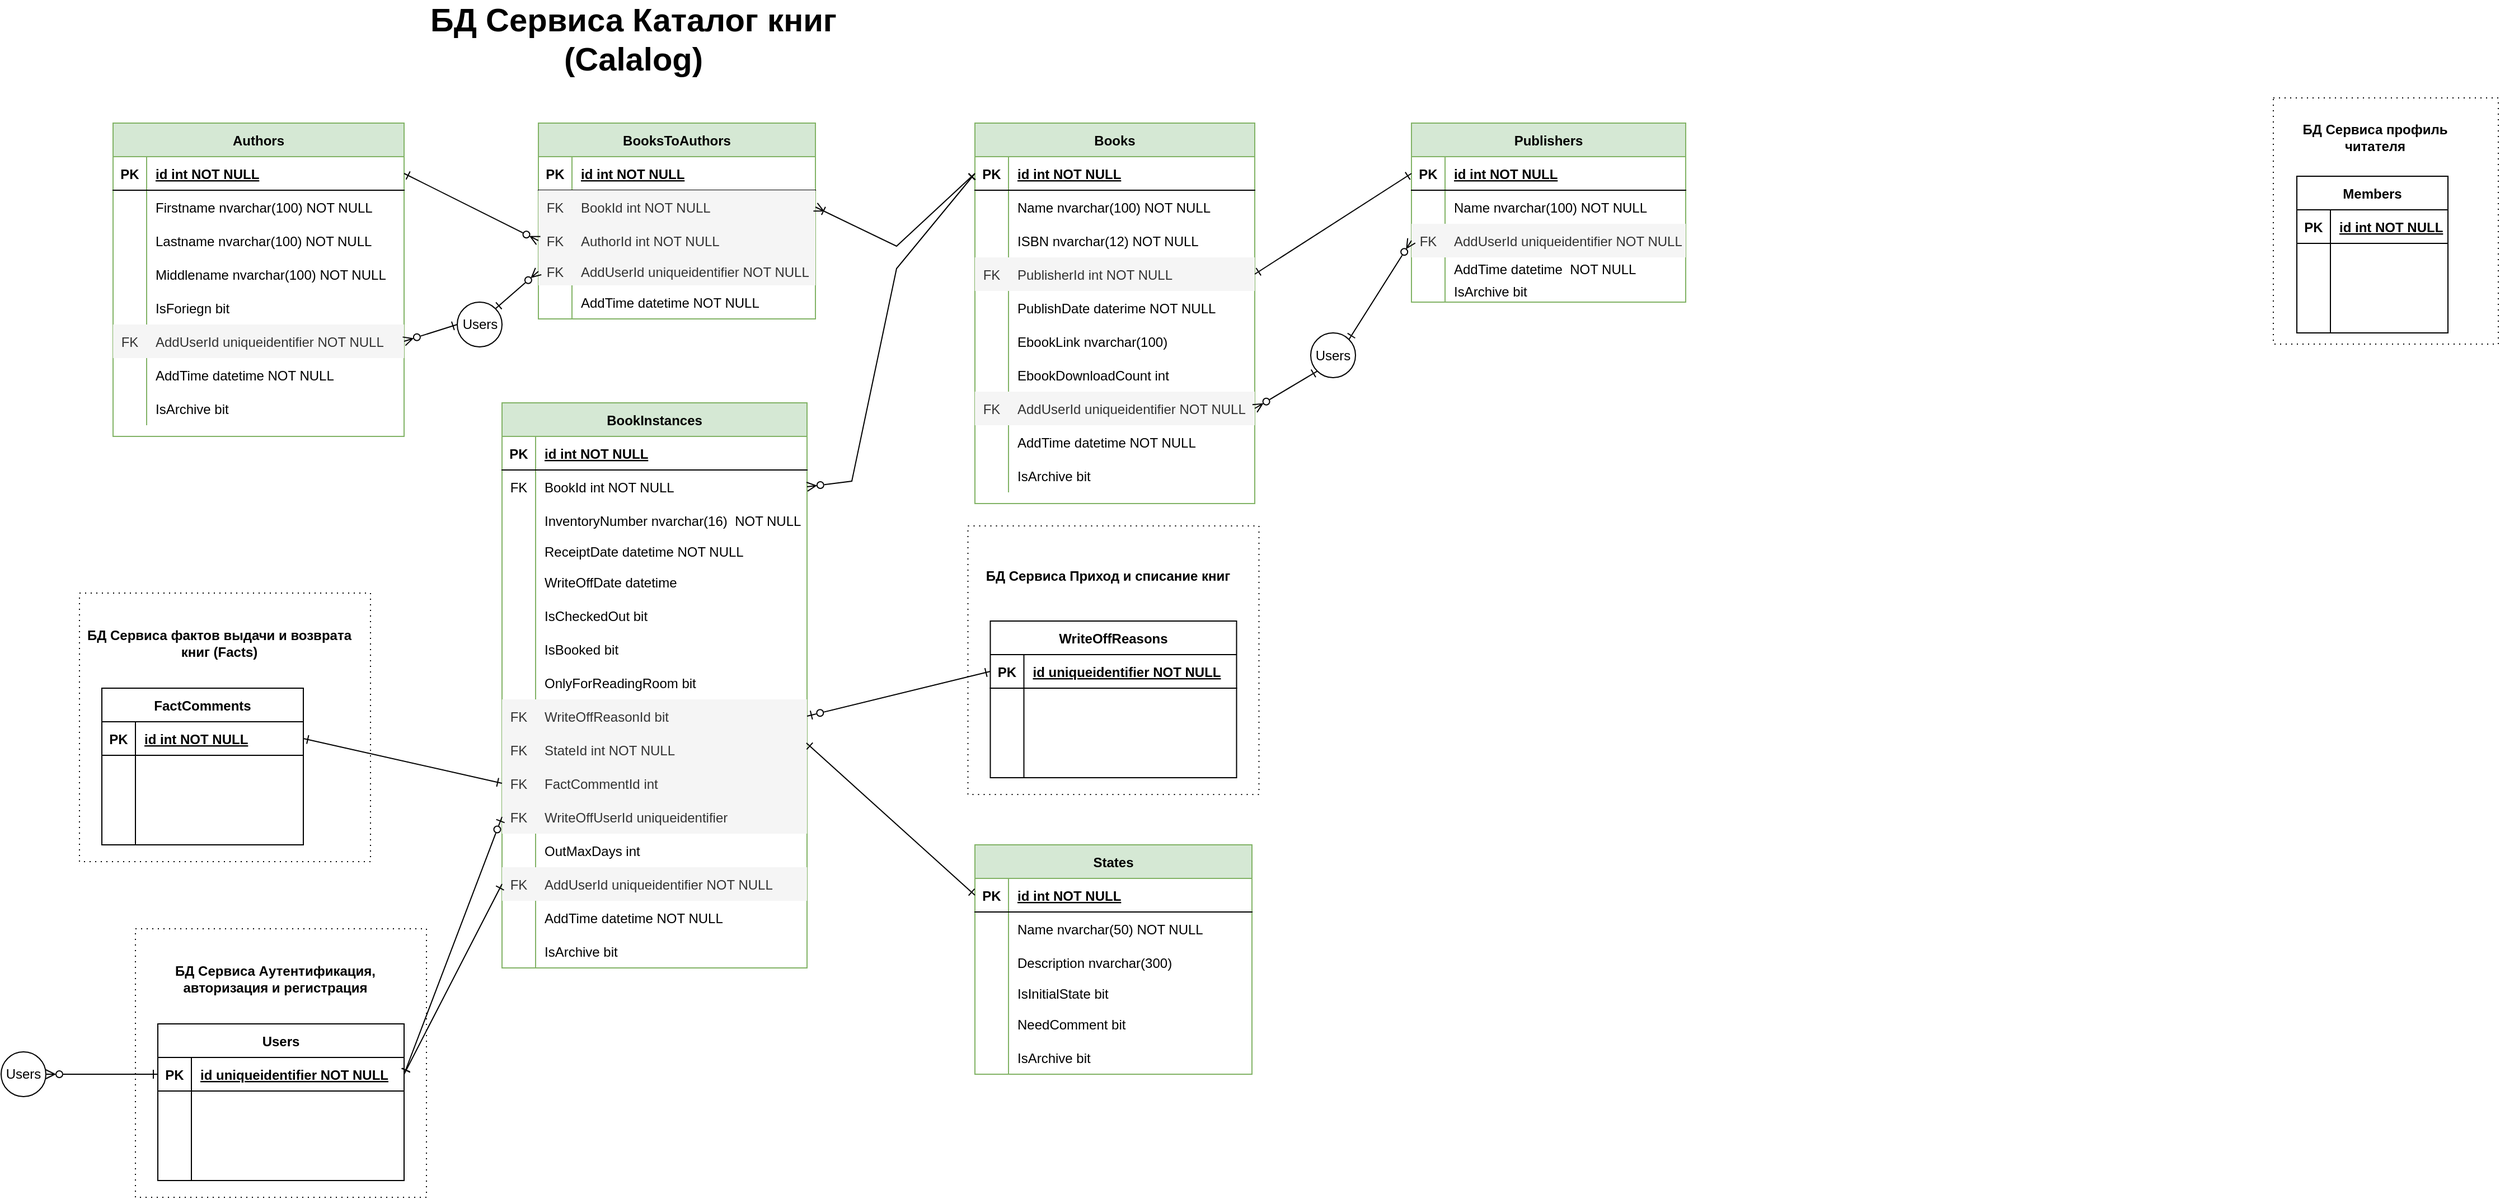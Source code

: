 <mxfile version="26.0.9">
  <diagram id="R2lEEEUBdFMjLlhIrx00" name="Page-1">
    <mxGraphModel dx="1434" dy="836" grid="1" gridSize="10" guides="1" tooltips="1" connect="1" arrows="1" fold="1" page="1" pageScale="1" pageWidth="1100" pageHeight="850" math="0" shadow="0" extFonts="Permanent Marker^https://fonts.googleapis.com/css?family=Permanent+Marker">
      <root>
        <mxCell id="0" />
        <mxCell id="1" parent="0" />
        <mxCell id="8gXtOfc097tfN7bJmvYU-185" value="" style="rounded=0;whiteSpace=wrap;html=1;dashed=1;dashPattern=1 4;" parent="1" vertex="1">
          <mxGeometry x="2030" y="87.5" width="201" height="220" as="geometry" />
        </mxCell>
        <mxCell id="8gXtOfc097tfN7bJmvYU-164" value="" style="rounded=0;whiteSpace=wrap;html=1;dashed=1;dashPattern=1 4;" parent="1" vertex="1">
          <mxGeometry x="120" y="830" width="260" height="240" as="geometry" />
        </mxCell>
        <mxCell id="8gXtOfc097tfN7bJmvYU-1" value="БД Сервиса Каталог книг (Calalog)" style="text;html=1;align=center;verticalAlign=middle;whiteSpace=wrap;rounded=0;fontSize=29;fontStyle=1" parent="1" vertex="1">
          <mxGeometry x="320" y="20" width="490" height="30" as="geometry" />
        </mxCell>
        <mxCell id="8gXtOfc097tfN7bJmvYU-107" value="Authors" style="shape=table;startSize=30;container=1;collapsible=1;childLayout=tableLayout;fixedRows=1;rowLines=0;fontStyle=1;align=center;resizeLast=1;fillColor=#d5e8d4;strokeColor=#82b366;" parent="1" vertex="1">
          <mxGeometry x="100" y="110" width="260" height="280" as="geometry" />
        </mxCell>
        <mxCell id="8gXtOfc097tfN7bJmvYU-108" value="" style="shape=partialRectangle;collapsible=0;dropTarget=0;pointerEvents=0;fillColor=none;points=[[0,0.5],[1,0.5]];portConstraint=eastwest;top=0;left=0;right=0;bottom=1;" parent="8gXtOfc097tfN7bJmvYU-107" vertex="1">
          <mxGeometry y="30" width="260" height="30" as="geometry" />
        </mxCell>
        <mxCell id="8gXtOfc097tfN7bJmvYU-109" value="PK" style="shape=partialRectangle;overflow=hidden;connectable=0;fillColor=none;top=0;left=0;bottom=0;right=0;fontStyle=1;" parent="8gXtOfc097tfN7bJmvYU-108" vertex="1">
          <mxGeometry width="30" height="30" as="geometry">
            <mxRectangle width="30" height="30" as="alternateBounds" />
          </mxGeometry>
        </mxCell>
        <mxCell id="8gXtOfc097tfN7bJmvYU-110" value="id int NOT NULL " style="shape=partialRectangle;overflow=hidden;connectable=0;fillColor=none;top=0;left=0;bottom=0;right=0;align=left;spacingLeft=6;fontStyle=5;" parent="8gXtOfc097tfN7bJmvYU-108" vertex="1">
          <mxGeometry x="30" width="230" height="30" as="geometry">
            <mxRectangle width="230" height="30" as="alternateBounds" />
          </mxGeometry>
        </mxCell>
        <mxCell id="8gXtOfc097tfN7bJmvYU-111" value="" style="shape=partialRectangle;collapsible=0;dropTarget=0;pointerEvents=0;fillColor=none;points=[[0,0.5],[1,0.5]];portConstraint=eastwest;top=0;left=0;right=0;bottom=0;" parent="8gXtOfc097tfN7bJmvYU-107" vertex="1">
          <mxGeometry y="60" width="260" height="30" as="geometry" />
        </mxCell>
        <mxCell id="8gXtOfc097tfN7bJmvYU-112" value="" style="shape=partialRectangle;overflow=hidden;connectable=0;fillColor=none;top=0;left=0;bottom=0;right=0;" parent="8gXtOfc097tfN7bJmvYU-111" vertex="1">
          <mxGeometry width="30" height="30" as="geometry">
            <mxRectangle width="30" height="30" as="alternateBounds" />
          </mxGeometry>
        </mxCell>
        <mxCell id="8gXtOfc097tfN7bJmvYU-113" value="Firstname nvarchar(100) NOT NULL" style="shape=partialRectangle;overflow=hidden;connectable=0;fillColor=none;top=0;left=0;bottom=0;right=0;align=left;spacingLeft=6;" parent="8gXtOfc097tfN7bJmvYU-111" vertex="1">
          <mxGeometry x="30" width="230" height="30" as="geometry">
            <mxRectangle width="230" height="30" as="alternateBounds" />
          </mxGeometry>
        </mxCell>
        <mxCell id="8gXtOfc097tfN7bJmvYU-114" value="" style="shape=partialRectangle;collapsible=0;dropTarget=0;pointerEvents=0;fillColor=none;points=[[0,0.5],[1,0.5]];portConstraint=eastwest;top=0;left=0;right=0;bottom=0;" parent="8gXtOfc097tfN7bJmvYU-107" vertex="1">
          <mxGeometry y="90" width="260" height="30" as="geometry" />
        </mxCell>
        <mxCell id="8gXtOfc097tfN7bJmvYU-115" value="" style="shape=partialRectangle;overflow=hidden;connectable=0;fillColor=none;top=0;left=0;bottom=0;right=0;" parent="8gXtOfc097tfN7bJmvYU-114" vertex="1">
          <mxGeometry width="30" height="30" as="geometry">
            <mxRectangle width="30" height="30" as="alternateBounds" />
          </mxGeometry>
        </mxCell>
        <mxCell id="8gXtOfc097tfN7bJmvYU-116" value="Lastname nvarchar(100) NOT NULL" style="shape=partialRectangle;overflow=hidden;connectable=0;fillColor=none;top=0;left=0;bottom=0;right=0;align=left;spacingLeft=6;" parent="8gXtOfc097tfN7bJmvYU-114" vertex="1">
          <mxGeometry x="30" width="230" height="30" as="geometry">
            <mxRectangle width="230" height="30" as="alternateBounds" />
          </mxGeometry>
        </mxCell>
        <mxCell id="8gXtOfc097tfN7bJmvYU-117" value="" style="shape=partialRectangle;collapsible=0;dropTarget=0;pointerEvents=0;fillColor=none;points=[[0,0.5],[1,0.5]];portConstraint=eastwest;top=0;left=0;right=0;bottom=0;" parent="8gXtOfc097tfN7bJmvYU-107" vertex="1">
          <mxGeometry y="120" width="260" height="30" as="geometry" />
        </mxCell>
        <mxCell id="8gXtOfc097tfN7bJmvYU-118" value="" style="shape=partialRectangle;overflow=hidden;connectable=0;fillColor=none;top=0;left=0;bottom=0;right=0;" parent="8gXtOfc097tfN7bJmvYU-117" vertex="1">
          <mxGeometry width="30" height="30" as="geometry">
            <mxRectangle width="30" height="30" as="alternateBounds" />
          </mxGeometry>
        </mxCell>
        <mxCell id="8gXtOfc097tfN7bJmvYU-119" value="Middlename nvarchar(100) NOT NULL" style="shape=partialRectangle;overflow=hidden;connectable=0;fillColor=none;top=0;left=0;bottom=0;right=0;align=left;spacingLeft=6;" parent="8gXtOfc097tfN7bJmvYU-117" vertex="1">
          <mxGeometry x="30" width="230" height="30" as="geometry">
            <mxRectangle width="230" height="30" as="alternateBounds" />
          </mxGeometry>
        </mxCell>
        <mxCell id="8gXtOfc097tfN7bJmvYU-194" value="" style="shape=partialRectangle;collapsible=0;dropTarget=0;pointerEvents=0;fillColor=none;points=[[0,0.5],[1,0.5]];portConstraint=eastwest;top=0;left=0;right=0;bottom=0;" parent="8gXtOfc097tfN7bJmvYU-107" vertex="1">
          <mxGeometry y="150" width="260" height="30" as="geometry" />
        </mxCell>
        <mxCell id="8gXtOfc097tfN7bJmvYU-195" value="" style="shape=partialRectangle;overflow=hidden;connectable=0;fillColor=none;top=0;left=0;bottom=0;right=0;" parent="8gXtOfc097tfN7bJmvYU-194" vertex="1">
          <mxGeometry width="30" height="30" as="geometry">
            <mxRectangle width="30" height="30" as="alternateBounds" />
          </mxGeometry>
        </mxCell>
        <mxCell id="8gXtOfc097tfN7bJmvYU-196" value="IsForiegn bit" style="shape=partialRectangle;overflow=hidden;connectable=0;fillColor=none;top=0;left=0;bottom=0;right=0;align=left;spacingLeft=6;" parent="8gXtOfc097tfN7bJmvYU-194" vertex="1">
          <mxGeometry x="30" width="230" height="30" as="geometry">
            <mxRectangle width="230" height="30" as="alternateBounds" />
          </mxGeometry>
        </mxCell>
        <mxCell id="8gXtOfc097tfN7bJmvYU-197" value="" style="shape=partialRectangle;collapsible=0;dropTarget=0;pointerEvents=0;fillColor=none;points=[[0,0.5],[1,0.5]];portConstraint=eastwest;top=0;left=0;right=0;bottom=0;" parent="8gXtOfc097tfN7bJmvYU-107" vertex="1">
          <mxGeometry y="180" width="260" height="30" as="geometry" />
        </mxCell>
        <mxCell id="8gXtOfc097tfN7bJmvYU-198" value="FK" style="shape=partialRectangle;overflow=hidden;connectable=0;fillColor=#f5f5f5;top=0;left=0;bottom=0;right=0;fontColor=#333333;strokeColor=#666666;" parent="8gXtOfc097tfN7bJmvYU-197" vertex="1">
          <mxGeometry width="30" height="30" as="geometry">
            <mxRectangle width="30" height="30" as="alternateBounds" />
          </mxGeometry>
        </mxCell>
        <mxCell id="8gXtOfc097tfN7bJmvYU-199" value="AddUserId uniqueidentifier NOT NULL" style="shape=partialRectangle;overflow=hidden;connectable=0;fillColor=#f5f5f5;top=0;left=0;bottom=0;right=0;align=left;spacingLeft=6;fontColor=#333333;strokeColor=#666666;" parent="8gXtOfc097tfN7bJmvYU-197" vertex="1">
          <mxGeometry x="30" width="230" height="30" as="geometry">
            <mxRectangle width="230" height="30" as="alternateBounds" />
          </mxGeometry>
        </mxCell>
        <mxCell id="8gXtOfc097tfN7bJmvYU-200" value="" style="shape=partialRectangle;collapsible=0;dropTarget=0;pointerEvents=0;fillColor=none;points=[[0,0.5],[1,0.5]];portConstraint=eastwest;top=0;left=0;right=0;bottom=0;" parent="8gXtOfc097tfN7bJmvYU-107" vertex="1">
          <mxGeometry y="210" width="260" height="30" as="geometry" />
        </mxCell>
        <mxCell id="8gXtOfc097tfN7bJmvYU-201" value="" style="shape=partialRectangle;overflow=hidden;connectable=0;fillColor=none;top=0;left=0;bottom=0;right=0;" parent="8gXtOfc097tfN7bJmvYU-200" vertex="1">
          <mxGeometry width="30" height="30" as="geometry">
            <mxRectangle width="30" height="30" as="alternateBounds" />
          </mxGeometry>
        </mxCell>
        <mxCell id="8gXtOfc097tfN7bJmvYU-202" value="AddTime datetime NOT NULL" style="shape=partialRectangle;overflow=hidden;connectable=0;fillColor=none;top=0;left=0;bottom=0;right=0;align=left;spacingLeft=6;" parent="8gXtOfc097tfN7bJmvYU-200" vertex="1">
          <mxGeometry x="30" width="230" height="30" as="geometry">
            <mxRectangle width="230" height="30" as="alternateBounds" />
          </mxGeometry>
        </mxCell>
        <mxCell id="8gXtOfc097tfN7bJmvYU-203" value="" style="shape=partialRectangle;collapsible=0;dropTarget=0;pointerEvents=0;fillColor=none;points=[[0,0.5],[1,0.5]];portConstraint=eastwest;top=0;left=0;right=0;bottom=0;" parent="8gXtOfc097tfN7bJmvYU-107" vertex="1">
          <mxGeometry y="240" width="260" height="30" as="geometry" />
        </mxCell>
        <mxCell id="8gXtOfc097tfN7bJmvYU-204" value="" style="shape=partialRectangle;overflow=hidden;connectable=0;fillColor=none;top=0;left=0;bottom=0;right=0;" parent="8gXtOfc097tfN7bJmvYU-203" vertex="1">
          <mxGeometry width="30" height="30" as="geometry">
            <mxRectangle width="30" height="30" as="alternateBounds" />
          </mxGeometry>
        </mxCell>
        <mxCell id="8gXtOfc097tfN7bJmvYU-205" value="IsArchive bit" style="shape=partialRectangle;overflow=hidden;connectable=0;fillColor=none;top=0;left=0;bottom=0;right=0;align=left;spacingLeft=6;" parent="8gXtOfc097tfN7bJmvYU-203" vertex="1">
          <mxGeometry x="30" width="230" height="30" as="geometry">
            <mxRectangle width="230" height="30" as="alternateBounds" />
          </mxGeometry>
        </mxCell>
        <mxCell id="8gXtOfc097tfN7bJmvYU-120" value="Users" style="shape=table;startSize=30;container=1;collapsible=1;childLayout=tableLayout;fixedRows=1;rowLines=0;fontStyle=1;align=center;resizeLast=1;" parent="1" vertex="1">
          <mxGeometry x="140" y="915" width="220" height="140" as="geometry" />
        </mxCell>
        <mxCell id="8gXtOfc097tfN7bJmvYU-121" value="" style="shape=partialRectangle;collapsible=0;dropTarget=0;pointerEvents=0;fillColor=none;points=[[0,0.5],[1,0.5]];portConstraint=eastwest;top=0;left=0;right=0;bottom=1;" parent="8gXtOfc097tfN7bJmvYU-120" vertex="1">
          <mxGeometry y="30" width="220" height="30" as="geometry" />
        </mxCell>
        <mxCell id="8gXtOfc097tfN7bJmvYU-122" value="PK" style="shape=partialRectangle;overflow=hidden;connectable=0;fillColor=none;top=0;left=0;bottom=0;right=0;fontStyle=1;" parent="8gXtOfc097tfN7bJmvYU-121" vertex="1">
          <mxGeometry width="30" height="30" as="geometry">
            <mxRectangle width="30" height="30" as="alternateBounds" />
          </mxGeometry>
        </mxCell>
        <mxCell id="8gXtOfc097tfN7bJmvYU-123" value="id uniqueidentifier NOT NULL " style="shape=partialRectangle;overflow=hidden;connectable=0;fillColor=none;top=0;left=0;bottom=0;right=0;align=left;spacingLeft=6;fontStyle=5;" parent="8gXtOfc097tfN7bJmvYU-121" vertex="1">
          <mxGeometry x="30" width="190" height="30" as="geometry">
            <mxRectangle width="190" height="30" as="alternateBounds" />
          </mxGeometry>
        </mxCell>
        <mxCell id="8gXtOfc097tfN7bJmvYU-124" value="" style="shape=partialRectangle;collapsible=0;dropTarget=0;pointerEvents=0;fillColor=none;points=[[0,0.5],[1,0.5]];portConstraint=eastwest;top=0;left=0;right=0;bottom=0;" parent="8gXtOfc097tfN7bJmvYU-120" vertex="1">
          <mxGeometry y="60" width="220" height="30" as="geometry" />
        </mxCell>
        <mxCell id="8gXtOfc097tfN7bJmvYU-125" value="" style="shape=partialRectangle;overflow=hidden;connectable=0;fillColor=none;top=0;left=0;bottom=0;right=0;" parent="8gXtOfc097tfN7bJmvYU-124" vertex="1">
          <mxGeometry width="30" height="30" as="geometry">
            <mxRectangle width="30" height="30" as="alternateBounds" />
          </mxGeometry>
        </mxCell>
        <mxCell id="8gXtOfc097tfN7bJmvYU-126" value="" style="shape=partialRectangle;overflow=hidden;connectable=0;fillColor=none;top=0;left=0;bottom=0;right=0;align=left;spacingLeft=6;" parent="8gXtOfc097tfN7bJmvYU-124" vertex="1">
          <mxGeometry x="30" width="190" height="30" as="geometry">
            <mxRectangle width="190" height="30" as="alternateBounds" />
          </mxGeometry>
        </mxCell>
        <mxCell id="8gXtOfc097tfN7bJmvYU-127" value="" style="shape=partialRectangle;collapsible=0;dropTarget=0;pointerEvents=0;fillColor=none;points=[[0,0.5],[1,0.5]];portConstraint=eastwest;top=0;left=0;right=0;bottom=0;" parent="8gXtOfc097tfN7bJmvYU-120" vertex="1">
          <mxGeometry y="90" width="220" height="30" as="geometry" />
        </mxCell>
        <mxCell id="8gXtOfc097tfN7bJmvYU-128" value="" style="shape=partialRectangle;overflow=hidden;connectable=0;fillColor=none;top=0;left=0;bottom=0;right=0;" parent="8gXtOfc097tfN7bJmvYU-127" vertex="1">
          <mxGeometry width="30" height="30" as="geometry">
            <mxRectangle width="30" height="30" as="alternateBounds" />
          </mxGeometry>
        </mxCell>
        <mxCell id="8gXtOfc097tfN7bJmvYU-129" value="" style="shape=partialRectangle;overflow=hidden;connectable=0;fillColor=none;top=0;left=0;bottom=0;right=0;align=left;spacingLeft=6;" parent="8gXtOfc097tfN7bJmvYU-127" vertex="1">
          <mxGeometry x="30" width="190" height="30" as="geometry">
            <mxRectangle width="190" height="30" as="alternateBounds" />
          </mxGeometry>
        </mxCell>
        <mxCell id="8gXtOfc097tfN7bJmvYU-130" value="" style="shape=partialRectangle;collapsible=0;dropTarget=0;pointerEvents=0;fillColor=none;points=[[0,0.5],[1,0.5]];portConstraint=eastwest;top=0;left=0;right=0;bottom=0;" parent="8gXtOfc097tfN7bJmvYU-120" vertex="1">
          <mxGeometry y="120" width="220" height="20" as="geometry" />
        </mxCell>
        <mxCell id="8gXtOfc097tfN7bJmvYU-131" value="" style="shape=partialRectangle;overflow=hidden;connectable=0;fillColor=none;top=0;left=0;bottom=0;right=0;" parent="8gXtOfc097tfN7bJmvYU-130" vertex="1">
          <mxGeometry width="30" height="20" as="geometry">
            <mxRectangle width="30" height="20" as="alternateBounds" />
          </mxGeometry>
        </mxCell>
        <mxCell id="8gXtOfc097tfN7bJmvYU-132" value="" style="shape=partialRectangle;overflow=hidden;connectable=0;fillColor=none;top=0;left=0;bottom=0;right=0;align=left;spacingLeft=6;" parent="8gXtOfc097tfN7bJmvYU-130" vertex="1">
          <mxGeometry x="30" width="190" height="20" as="geometry">
            <mxRectangle width="190" height="20" as="alternateBounds" />
          </mxGeometry>
        </mxCell>
        <mxCell id="8gXtOfc097tfN7bJmvYU-165" value="БД Сервиса Аутентификация, авторизация и регистрация" style="text;html=1;align=center;verticalAlign=middle;whiteSpace=wrap;rounded=0;fontStyle=1" parent="1" vertex="1">
          <mxGeometry x="120" y="860" width="250" height="30" as="geometry" />
        </mxCell>
        <mxCell id="8gXtOfc097tfN7bJmvYU-172" value="Members" style="shape=table;startSize=30;container=1;collapsible=1;childLayout=tableLayout;fixedRows=1;rowLines=0;fontStyle=1;align=center;resizeLast=1;" parent="1" vertex="1">
          <mxGeometry x="2051" y="157.5" width="135" height="140" as="geometry" />
        </mxCell>
        <mxCell id="8gXtOfc097tfN7bJmvYU-173" value="" style="shape=partialRectangle;collapsible=0;dropTarget=0;pointerEvents=0;fillColor=none;points=[[0,0.5],[1,0.5]];portConstraint=eastwest;top=0;left=0;right=0;bottom=1;" parent="8gXtOfc097tfN7bJmvYU-172" vertex="1">
          <mxGeometry y="30" width="135" height="30" as="geometry" />
        </mxCell>
        <mxCell id="8gXtOfc097tfN7bJmvYU-174" value="PK" style="shape=partialRectangle;overflow=hidden;connectable=0;fillColor=none;top=0;left=0;bottom=0;right=0;fontStyle=1;" parent="8gXtOfc097tfN7bJmvYU-173" vertex="1">
          <mxGeometry width="30" height="30" as="geometry">
            <mxRectangle width="30" height="30" as="alternateBounds" />
          </mxGeometry>
        </mxCell>
        <mxCell id="8gXtOfc097tfN7bJmvYU-175" value="id int NOT NULL " style="shape=partialRectangle;overflow=hidden;connectable=0;fillColor=none;top=0;left=0;bottom=0;right=0;align=left;spacingLeft=6;fontStyle=5;" parent="8gXtOfc097tfN7bJmvYU-173" vertex="1">
          <mxGeometry x="30" width="105" height="30" as="geometry">
            <mxRectangle width="105" height="30" as="alternateBounds" />
          </mxGeometry>
        </mxCell>
        <mxCell id="8gXtOfc097tfN7bJmvYU-176" value="" style="shape=partialRectangle;collapsible=0;dropTarget=0;pointerEvents=0;fillColor=none;points=[[0,0.5],[1,0.5]];portConstraint=eastwest;top=0;left=0;right=0;bottom=0;" parent="8gXtOfc097tfN7bJmvYU-172" vertex="1">
          <mxGeometry y="60" width="135" height="30" as="geometry" />
        </mxCell>
        <mxCell id="8gXtOfc097tfN7bJmvYU-177" value="" style="shape=partialRectangle;overflow=hidden;connectable=0;fillColor=none;top=0;left=0;bottom=0;right=0;" parent="8gXtOfc097tfN7bJmvYU-176" vertex="1">
          <mxGeometry width="30" height="30" as="geometry">
            <mxRectangle width="30" height="30" as="alternateBounds" />
          </mxGeometry>
        </mxCell>
        <mxCell id="8gXtOfc097tfN7bJmvYU-178" value="" style="shape=partialRectangle;overflow=hidden;connectable=0;fillColor=none;top=0;left=0;bottom=0;right=0;align=left;spacingLeft=6;" parent="8gXtOfc097tfN7bJmvYU-176" vertex="1">
          <mxGeometry x="30" width="105" height="30" as="geometry">
            <mxRectangle width="105" height="30" as="alternateBounds" />
          </mxGeometry>
        </mxCell>
        <mxCell id="8gXtOfc097tfN7bJmvYU-179" value="" style="shape=partialRectangle;collapsible=0;dropTarget=0;pointerEvents=0;fillColor=none;points=[[0,0.5],[1,0.5]];portConstraint=eastwest;top=0;left=0;right=0;bottom=0;" parent="8gXtOfc097tfN7bJmvYU-172" vertex="1">
          <mxGeometry y="90" width="135" height="30" as="geometry" />
        </mxCell>
        <mxCell id="8gXtOfc097tfN7bJmvYU-180" value="" style="shape=partialRectangle;overflow=hidden;connectable=0;fillColor=none;top=0;left=0;bottom=0;right=0;" parent="8gXtOfc097tfN7bJmvYU-179" vertex="1">
          <mxGeometry width="30" height="30" as="geometry">
            <mxRectangle width="30" height="30" as="alternateBounds" />
          </mxGeometry>
        </mxCell>
        <mxCell id="8gXtOfc097tfN7bJmvYU-181" value="" style="shape=partialRectangle;overflow=hidden;connectable=0;fillColor=none;top=0;left=0;bottom=0;right=0;align=left;spacingLeft=6;" parent="8gXtOfc097tfN7bJmvYU-179" vertex="1">
          <mxGeometry x="30" width="105" height="30" as="geometry">
            <mxRectangle width="105" height="30" as="alternateBounds" />
          </mxGeometry>
        </mxCell>
        <mxCell id="8gXtOfc097tfN7bJmvYU-182" value="" style="shape=partialRectangle;collapsible=0;dropTarget=0;pointerEvents=0;fillColor=none;points=[[0,0.5],[1,0.5]];portConstraint=eastwest;top=0;left=0;right=0;bottom=0;" parent="8gXtOfc097tfN7bJmvYU-172" vertex="1">
          <mxGeometry y="120" width="135" height="20" as="geometry" />
        </mxCell>
        <mxCell id="8gXtOfc097tfN7bJmvYU-183" value="" style="shape=partialRectangle;overflow=hidden;connectable=0;fillColor=none;top=0;left=0;bottom=0;right=0;" parent="8gXtOfc097tfN7bJmvYU-182" vertex="1">
          <mxGeometry width="30" height="20" as="geometry">
            <mxRectangle width="30" height="20" as="alternateBounds" />
          </mxGeometry>
        </mxCell>
        <mxCell id="8gXtOfc097tfN7bJmvYU-184" value="" style="shape=partialRectangle;overflow=hidden;connectable=0;fillColor=none;top=0;left=0;bottom=0;right=0;align=left;spacingLeft=6;" parent="8gXtOfc097tfN7bJmvYU-182" vertex="1">
          <mxGeometry x="30" width="105" height="20" as="geometry">
            <mxRectangle width="105" height="20" as="alternateBounds" />
          </mxGeometry>
        </mxCell>
        <mxCell id="8gXtOfc097tfN7bJmvYU-187" value="БД Сервиса профиль читателя" style="text;html=1;align=center;verticalAlign=middle;whiteSpace=wrap;rounded=0;fontStyle=1" parent="1" vertex="1">
          <mxGeometry x="2031" y="107.5" width="180" height="30" as="geometry" />
        </mxCell>
        <mxCell id="8gXtOfc097tfN7bJmvYU-206" value="Publishers" style="shape=table;startSize=30;container=1;collapsible=1;childLayout=tableLayout;fixedRows=1;rowLines=0;fontStyle=1;align=center;resizeLast=1;fillColor=#d5e8d4;strokeColor=#82b366;" parent="1" vertex="1">
          <mxGeometry x="1260" y="110" width="245" height="160" as="geometry" />
        </mxCell>
        <mxCell id="8gXtOfc097tfN7bJmvYU-207" value="" style="shape=partialRectangle;collapsible=0;dropTarget=0;pointerEvents=0;fillColor=none;points=[[0,0.5],[1,0.5]];portConstraint=eastwest;top=0;left=0;right=0;bottom=1;" parent="8gXtOfc097tfN7bJmvYU-206" vertex="1">
          <mxGeometry y="30" width="245" height="30" as="geometry" />
        </mxCell>
        <mxCell id="8gXtOfc097tfN7bJmvYU-208" value="PK" style="shape=partialRectangle;overflow=hidden;connectable=0;fillColor=none;top=0;left=0;bottom=0;right=0;fontStyle=1;" parent="8gXtOfc097tfN7bJmvYU-207" vertex="1">
          <mxGeometry width="30" height="30" as="geometry">
            <mxRectangle width="30" height="30" as="alternateBounds" />
          </mxGeometry>
        </mxCell>
        <mxCell id="8gXtOfc097tfN7bJmvYU-209" value="id int NOT NULL " style="shape=partialRectangle;overflow=hidden;connectable=0;fillColor=none;top=0;left=0;bottom=0;right=0;align=left;spacingLeft=6;fontStyle=5;" parent="8gXtOfc097tfN7bJmvYU-207" vertex="1">
          <mxGeometry x="30" width="215" height="30" as="geometry">
            <mxRectangle width="215" height="30" as="alternateBounds" />
          </mxGeometry>
        </mxCell>
        <mxCell id="8gXtOfc097tfN7bJmvYU-210" value="" style="shape=partialRectangle;collapsible=0;dropTarget=0;pointerEvents=0;fillColor=none;points=[[0,0.5],[1,0.5]];portConstraint=eastwest;top=0;left=0;right=0;bottom=0;" parent="8gXtOfc097tfN7bJmvYU-206" vertex="1">
          <mxGeometry y="60" width="245" height="30" as="geometry" />
        </mxCell>
        <mxCell id="8gXtOfc097tfN7bJmvYU-211" value="" style="shape=partialRectangle;overflow=hidden;connectable=0;fillColor=none;top=0;left=0;bottom=0;right=0;" parent="8gXtOfc097tfN7bJmvYU-210" vertex="1">
          <mxGeometry width="30" height="30" as="geometry">
            <mxRectangle width="30" height="30" as="alternateBounds" />
          </mxGeometry>
        </mxCell>
        <mxCell id="8gXtOfc097tfN7bJmvYU-212" value="Name nvarchar(100) NOT NULL" style="shape=partialRectangle;overflow=hidden;connectable=0;fillColor=none;top=0;left=0;bottom=0;right=0;align=left;spacingLeft=6;" parent="8gXtOfc097tfN7bJmvYU-210" vertex="1">
          <mxGeometry x="30" width="215" height="30" as="geometry">
            <mxRectangle width="215" height="30" as="alternateBounds" />
          </mxGeometry>
        </mxCell>
        <mxCell id="8gXtOfc097tfN7bJmvYU-213" value="" style="shape=partialRectangle;collapsible=0;dropTarget=0;pointerEvents=0;fillColor=none;points=[[0,0.5],[1,0.5]];portConstraint=eastwest;top=0;left=0;right=0;bottom=0;" parent="8gXtOfc097tfN7bJmvYU-206" vertex="1">
          <mxGeometry y="90" width="245" height="30" as="geometry" />
        </mxCell>
        <mxCell id="8gXtOfc097tfN7bJmvYU-214" value="FK" style="shape=partialRectangle;overflow=hidden;connectable=0;fillColor=#f5f5f5;top=0;left=0;bottom=0;right=0;fontColor=#333333;strokeColor=#666666;" parent="8gXtOfc097tfN7bJmvYU-213" vertex="1">
          <mxGeometry width="30" height="30" as="geometry">
            <mxRectangle width="30" height="30" as="alternateBounds" />
          </mxGeometry>
        </mxCell>
        <mxCell id="8gXtOfc097tfN7bJmvYU-215" value="AddUserId uniqueidentifier NOT NULL" style="shape=partialRectangle;overflow=hidden;connectable=0;fillColor=#f5f5f5;top=0;left=0;bottom=0;right=0;align=left;spacingLeft=6;fontColor=#333333;strokeColor=#666666;" parent="8gXtOfc097tfN7bJmvYU-213" vertex="1">
          <mxGeometry x="30" width="215" height="30" as="geometry">
            <mxRectangle width="215" height="30" as="alternateBounds" />
          </mxGeometry>
        </mxCell>
        <mxCell id="8gXtOfc097tfN7bJmvYU-216" value="" style="shape=partialRectangle;collapsible=0;dropTarget=0;pointerEvents=0;fillColor=none;points=[[0,0.5],[1,0.5]];portConstraint=eastwest;top=0;left=0;right=0;bottom=0;" parent="8gXtOfc097tfN7bJmvYU-206" vertex="1">
          <mxGeometry y="120" width="245" height="20" as="geometry" />
        </mxCell>
        <mxCell id="8gXtOfc097tfN7bJmvYU-217" value="" style="shape=partialRectangle;overflow=hidden;connectable=0;fillColor=none;top=0;left=0;bottom=0;right=0;" parent="8gXtOfc097tfN7bJmvYU-216" vertex="1">
          <mxGeometry width="30" height="20" as="geometry">
            <mxRectangle width="30" height="20" as="alternateBounds" />
          </mxGeometry>
        </mxCell>
        <mxCell id="8gXtOfc097tfN7bJmvYU-218" value="AddTime datetime  NOT NULL" style="shape=partialRectangle;overflow=hidden;connectable=0;fillColor=none;top=0;left=0;bottom=0;right=0;align=left;spacingLeft=6;" parent="8gXtOfc097tfN7bJmvYU-216" vertex="1">
          <mxGeometry x="30" width="215" height="20" as="geometry">
            <mxRectangle width="215" height="20" as="alternateBounds" />
          </mxGeometry>
        </mxCell>
        <mxCell id="8gXtOfc097tfN7bJmvYU-219" value="" style="shape=partialRectangle;collapsible=0;dropTarget=0;pointerEvents=0;fillColor=none;points=[[0,0.5],[1,0.5]];portConstraint=eastwest;top=0;left=0;right=0;bottom=0;" parent="8gXtOfc097tfN7bJmvYU-206" vertex="1">
          <mxGeometry y="140" width="245" height="20" as="geometry" />
        </mxCell>
        <mxCell id="8gXtOfc097tfN7bJmvYU-220" value="" style="shape=partialRectangle;overflow=hidden;connectable=0;fillColor=none;top=0;left=0;bottom=0;right=0;" parent="8gXtOfc097tfN7bJmvYU-219" vertex="1">
          <mxGeometry width="30" height="20" as="geometry">
            <mxRectangle width="30" height="20" as="alternateBounds" />
          </mxGeometry>
        </mxCell>
        <mxCell id="8gXtOfc097tfN7bJmvYU-221" value="IsArchive bit" style="shape=partialRectangle;overflow=hidden;connectable=0;fillColor=none;top=0;left=0;bottom=0;right=0;align=left;spacingLeft=6;" parent="8gXtOfc097tfN7bJmvYU-219" vertex="1">
          <mxGeometry x="30" width="215" height="20" as="geometry">
            <mxRectangle width="215" height="20" as="alternateBounds" />
          </mxGeometry>
        </mxCell>
        <mxCell id="8gXtOfc097tfN7bJmvYU-225" value="Books" style="shape=table;startSize=30;container=1;collapsible=1;childLayout=tableLayout;fixedRows=1;rowLines=0;fontStyle=1;align=center;resizeLast=1;fillColor=#d5e8d4;strokeColor=#82b366;" parent="1" vertex="1">
          <mxGeometry x="870" y="110" width="250" height="340" as="geometry" />
        </mxCell>
        <mxCell id="8gXtOfc097tfN7bJmvYU-226" value="" style="shape=partialRectangle;collapsible=0;dropTarget=0;pointerEvents=0;fillColor=none;points=[[0,0.5],[1,0.5]];portConstraint=eastwest;top=0;left=0;right=0;bottom=1;" parent="8gXtOfc097tfN7bJmvYU-225" vertex="1">
          <mxGeometry y="30" width="250" height="30" as="geometry" />
        </mxCell>
        <mxCell id="8gXtOfc097tfN7bJmvYU-227" value="PK" style="shape=partialRectangle;overflow=hidden;connectable=0;fillColor=none;top=0;left=0;bottom=0;right=0;fontStyle=1;" parent="8gXtOfc097tfN7bJmvYU-226" vertex="1">
          <mxGeometry width="30" height="30" as="geometry">
            <mxRectangle width="30" height="30" as="alternateBounds" />
          </mxGeometry>
        </mxCell>
        <mxCell id="8gXtOfc097tfN7bJmvYU-228" value="id int NOT NULL " style="shape=partialRectangle;overflow=hidden;connectable=0;fillColor=none;top=0;left=0;bottom=0;right=0;align=left;spacingLeft=6;fontStyle=5;" parent="8gXtOfc097tfN7bJmvYU-226" vertex="1">
          <mxGeometry x="30" width="220" height="30" as="geometry">
            <mxRectangle width="220" height="30" as="alternateBounds" />
          </mxGeometry>
        </mxCell>
        <mxCell id="8gXtOfc097tfN7bJmvYU-229" value="" style="shape=partialRectangle;collapsible=0;dropTarget=0;pointerEvents=0;fillColor=none;points=[[0,0.5],[1,0.5]];portConstraint=eastwest;top=0;left=0;right=0;bottom=0;" parent="8gXtOfc097tfN7bJmvYU-225" vertex="1">
          <mxGeometry y="60" width="250" height="30" as="geometry" />
        </mxCell>
        <mxCell id="8gXtOfc097tfN7bJmvYU-230" value="" style="shape=partialRectangle;overflow=hidden;connectable=0;fillColor=none;top=0;left=0;bottom=0;right=0;" parent="8gXtOfc097tfN7bJmvYU-229" vertex="1">
          <mxGeometry width="30" height="30" as="geometry">
            <mxRectangle width="30" height="30" as="alternateBounds" />
          </mxGeometry>
        </mxCell>
        <mxCell id="8gXtOfc097tfN7bJmvYU-231" value="Name nvarchar(100) NOT NULL" style="shape=partialRectangle;overflow=hidden;connectable=0;fillColor=none;top=0;left=0;bottom=0;right=0;align=left;spacingLeft=6;" parent="8gXtOfc097tfN7bJmvYU-229" vertex="1">
          <mxGeometry x="30" width="220" height="30" as="geometry">
            <mxRectangle width="220" height="30" as="alternateBounds" />
          </mxGeometry>
        </mxCell>
        <mxCell id="8gXtOfc097tfN7bJmvYU-232" value="" style="shape=partialRectangle;collapsible=0;dropTarget=0;pointerEvents=0;fillColor=none;points=[[0,0.5],[1,0.5]];portConstraint=eastwest;top=0;left=0;right=0;bottom=0;" parent="8gXtOfc097tfN7bJmvYU-225" vertex="1">
          <mxGeometry y="90" width="250" height="30" as="geometry" />
        </mxCell>
        <mxCell id="8gXtOfc097tfN7bJmvYU-233" value="" style="shape=partialRectangle;overflow=hidden;connectable=0;fillColor=none;top=0;left=0;bottom=0;right=0;" parent="8gXtOfc097tfN7bJmvYU-232" vertex="1">
          <mxGeometry width="30" height="30" as="geometry">
            <mxRectangle width="30" height="30" as="alternateBounds" />
          </mxGeometry>
        </mxCell>
        <mxCell id="8gXtOfc097tfN7bJmvYU-234" value="ISBN nvarchar(12) NOT NULL" style="shape=partialRectangle;overflow=hidden;connectable=0;fillColor=none;top=0;left=0;bottom=0;right=0;align=left;spacingLeft=6;" parent="8gXtOfc097tfN7bJmvYU-232" vertex="1">
          <mxGeometry x="30" width="220" height="30" as="geometry">
            <mxRectangle width="220" height="30" as="alternateBounds" />
          </mxGeometry>
        </mxCell>
        <mxCell id="8gXtOfc097tfN7bJmvYU-235" value="" style="shape=partialRectangle;collapsible=0;dropTarget=0;pointerEvents=0;fillColor=none;points=[[0,0.5],[1,0.5]];portConstraint=eastwest;top=0;left=0;right=0;bottom=0;" parent="8gXtOfc097tfN7bJmvYU-225" vertex="1">
          <mxGeometry y="120" width="250" height="30" as="geometry" />
        </mxCell>
        <mxCell id="8gXtOfc097tfN7bJmvYU-236" value="FK" style="shape=partialRectangle;overflow=hidden;connectable=0;fillColor=#f5f5f5;top=0;left=0;bottom=0;right=0;fontColor=#333333;strokeColor=#666666;" parent="8gXtOfc097tfN7bJmvYU-235" vertex="1">
          <mxGeometry width="30" height="30" as="geometry">
            <mxRectangle width="30" height="30" as="alternateBounds" />
          </mxGeometry>
        </mxCell>
        <mxCell id="8gXtOfc097tfN7bJmvYU-237" value="PublisherId int NOT NULL" style="shape=partialRectangle;overflow=hidden;connectable=0;fillColor=#f5f5f5;top=0;left=0;bottom=0;right=0;align=left;spacingLeft=6;fontColor=#333333;strokeColor=#666666;" parent="8gXtOfc097tfN7bJmvYU-235" vertex="1">
          <mxGeometry x="30" width="220" height="30" as="geometry">
            <mxRectangle width="220" height="30" as="alternateBounds" />
          </mxGeometry>
        </mxCell>
        <mxCell id="8gXtOfc097tfN7bJmvYU-238" value="" style="shape=partialRectangle;collapsible=0;dropTarget=0;pointerEvents=0;fillColor=none;points=[[0,0.5],[1,0.5]];portConstraint=eastwest;top=0;left=0;right=0;bottom=0;" parent="8gXtOfc097tfN7bJmvYU-225" vertex="1">
          <mxGeometry y="150" width="250" height="30" as="geometry" />
        </mxCell>
        <mxCell id="8gXtOfc097tfN7bJmvYU-239" value="" style="shape=partialRectangle;overflow=hidden;connectable=0;fillColor=none;top=0;left=0;bottom=0;right=0;" parent="8gXtOfc097tfN7bJmvYU-238" vertex="1">
          <mxGeometry width="30" height="30" as="geometry">
            <mxRectangle width="30" height="30" as="alternateBounds" />
          </mxGeometry>
        </mxCell>
        <mxCell id="8gXtOfc097tfN7bJmvYU-240" value="PublishDate daterime NOT NULL" style="shape=partialRectangle;overflow=hidden;connectable=0;fillColor=none;top=0;left=0;bottom=0;right=0;align=left;spacingLeft=6;" parent="8gXtOfc097tfN7bJmvYU-238" vertex="1">
          <mxGeometry x="30" width="220" height="30" as="geometry">
            <mxRectangle width="220" height="30" as="alternateBounds" />
          </mxGeometry>
        </mxCell>
        <mxCell id="8gXtOfc097tfN7bJmvYU-241" value="" style="shape=partialRectangle;collapsible=0;dropTarget=0;pointerEvents=0;fillColor=none;points=[[0,0.5],[1,0.5]];portConstraint=eastwest;top=0;left=0;right=0;bottom=0;" parent="8gXtOfc097tfN7bJmvYU-225" vertex="1">
          <mxGeometry y="180" width="250" height="30" as="geometry" />
        </mxCell>
        <mxCell id="8gXtOfc097tfN7bJmvYU-242" value="" style="shape=partialRectangle;overflow=hidden;connectable=0;fillColor=none;top=0;left=0;bottom=0;right=0;" parent="8gXtOfc097tfN7bJmvYU-241" vertex="1">
          <mxGeometry width="30" height="30" as="geometry">
            <mxRectangle width="30" height="30" as="alternateBounds" />
          </mxGeometry>
        </mxCell>
        <mxCell id="8gXtOfc097tfN7bJmvYU-243" value="EbookLink nvarchar(100)" style="shape=partialRectangle;overflow=hidden;connectable=0;fillColor=none;top=0;left=0;bottom=0;right=0;align=left;spacingLeft=6;" parent="8gXtOfc097tfN7bJmvYU-241" vertex="1">
          <mxGeometry x="30" width="220" height="30" as="geometry">
            <mxRectangle width="220" height="30" as="alternateBounds" />
          </mxGeometry>
        </mxCell>
        <mxCell id="8gXtOfc097tfN7bJmvYU-244" value="" style="shape=partialRectangle;collapsible=0;dropTarget=0;pointerEvents=0;fillColor=none;points=[[0,0.5],[1,0.5]];portConstraint=eastwest;top=0;left=0;right=0;bottom=0;" parent="8gXtOfc097tfN7bJmvYU-225" vertex="1">
          <mxGeometry y="210" width="250" height="30" as="geometry" />
        </mxCell>
        <mxCell id="8gXtOfc097tfN7bJmvYU-245" value="" style="shape=partialRectangle;overflow=hidden;connectable=0;fillColor=none;top=0;left=0;bottom=0;right=0;" parent="8gXtOfc097tfN7bJmvYU-244" vertex="1">
          <mxGeometry width="30" height="30" as="geometry">
            <mxRectangle width="30" height="30" as="alternateBounds" />
          </mxGeometry>
        </mxCell>
        <mxCell id="8gXtOfc097tfN7bJmvYU-246" value="EbookDownloadCount int" style="shape=partialRectangle;overflow=hidden;connectable=0;fillColor=none;top=0;left=0;bottom=0;right=0;align=left;spacingLeft=6;" parent="8gXtOfc097tfN7bJmvYU-244" vertex="1">
          <mxGeometry x="30" width="220" height="30" as="geometry">
            <mxRectangle width="220" height="30" as="alternateBounds" />
          </mxGeometry>
        </mxCell>
        <mxCell id="8gXtOfc097tfN7bJmvYU-247" value="" style="shape=partialRectangle;collapsible=0;dropTarget=0;pointerEvents=0;fillColor=none;points=[[0,0.5],[1,0.5]];portConstraint=eastwest;top=0;left=0;right=0;bottom=0;" parent="8gXtOfc097tfN7bJmvYU-225" vertex="1">
          <mxGeometry y="240" width="250" height="30" as="geometry" />
        </mxCell>
        <mxCell id="8gXtOfc097tfN7bJmvYU-248" value="FK" style="shape=partialRectangle;overflow=hidden;connectable=0;fillColor=#f5f5f5;top=0;left=0;bottom=0;right=0;fontColor=#333333;strokeColor=#666666;" parent="8gXtOfc097tfN7bJmvYU-247" vertex="1">
          <mxGeometry width="30" height="30" as="geometry">
            <mxRectangle width="30" height="30" as="alternateBounds" />
          </mxGeometry>
        </mxCell>
        <mxCell id="8gXtOfc097tfN7bJmvYU-249" value="AddUserId uniqueidentifier NOT NULL" style="shape=partialRectangle;overflow=hidden;connectable=0;fillColor=#f5f5f5;top=0;left=0;bottom=0;right=0;align=left;spacingLeft=6;fontColor=#333333;strokeColor=#666666;" parent="8gXtOfc097tfN7bJmvYU-247" vertex="1">
          <mxGeometry x="30" width="220" height="30" as="geometry">
            <mxRectangle width="220" height="30" as="alternateBounds" />
          </mxGeometry>
        </mxCell>
        <mxCell id="8gXtOfc097tfN7bJmvYU-250" value="" style="shape=partialRectangle;collapsible=0;dropTarget=0;pointerEvents=0;fillColor=none;points=[[0,0.5],[1,0.5]];portConstraint=eastwest;top=0;left=0;right=0;bottom=0;" parent="8gXtOfc097tfN7bJmvYU-225" vertex="1">
          <mxGeometry y="270" width="250" height="30" as="geometry" />
        </mxCell>
        <mxCell id="8gXtOfc097tfN7bJmvYU-251" value="" style="shape=partialRectangle;overflow=hidden;connectable=0;fillColor=none;top=0;left=0;bottom=0;right=0;" parent="8gXtOfc097tfN7bJmvYU-250" vertex="1">
          <mxGeometry width="30" height="30" as="geometry">
            <mxRectangle width="30" height="30" as="alternateBounds" />
          </mxGeometry>
        </mxCell>
        <mxCell id="8gXtOfc097tfN7bJmvYU-252" value="AddTime datetime NOT NULL" style="shape=partialRectangle;overflow=hidden;connectable=0;fillColor=none;top=0;left=0;bottom=0;right=0;align=left;spacingLeft=6;" parent="8gXtOfc097tfN7bJmvYU-250" vertex="1">
          <mxGeometry x="30" width="220" height="30" as="geometry">
            <mxRectangle width="220" height="30" as="alternateBounds" />
          </mxGeometry>
        </mxCell>
        <mxCell id="8gXtOfc097tfN7bJmvYU-253" value="" style="shape=partialRectangle;collapsible=0;dropTarget=0;pointerEvents=0;fillColor=none;points=[[0,0.5],[1,0.5]];portConstraint=eastwest;top=0;left=0;right=0;bottom=0;" parent="8gXtOfc097tfN7bJmvYU-225" vertex="1">
          <mxGeometry y="300" width="250" height="30" as="geometry" />
        </mxCell>
        <mxCell id="8gXtOfc097tfN7bJmvYU-254" value="" style="shape=partialRectangle;overflow=hidden;connectable=0;fillColor=none;top=0;left=0;bottom=0;right=0;" parent="8gXtOfc097tfN7bJmvYU-253" vertex="1">
          <mxGeometry width="30" height="30" as="geometry">
            <mxRectangle width="30" height="30" as="alternateBounds" />
          </mxGeometry>
        </mxCell>
        <mxCell id="8gXtOfc097tfN7bJmvYU-255" value="IsArchive bit" style="shape=partialRectangle;overflow=hidden;connectable=0;fillColor=none;top=0;left=0;bottom=0;right=0;align=left;spacingLeft=6;" parent="8gXtOfc097tfN7bJmvYU-253" vertex="1">
          <mxGeometry x="30" width="220" height="30" as="geometry">
            <mxRectangle width="220" height="30" as="alternateBounds" />
          </mxGeometry>
        </mxCell>
        <mxCell id="8gXtOfc097tfN7bJmvYU-256" value="BooksToAuthors" style="shape=table;startSize=30;container=1;collapsible=1;childLayout=tableLayout;fixedRows=1;rowLines=0;fontStyle=1;align=center;resizeLast=1;fillColor=#d5e8d4;strokeColor=#82b366;" parent="1" vertex="1">
          <mxGeometry x="480" y="110" width="247.5" height="175" as="geometry" />
        </mxCell>
        <mxCell id="8gXtOfc097tfN7bJmvYU-257" value="" style="shape=partialRectangle;collapsible=0;dropTarget=0;pointerEvents=0;fillColor=none;points=[[0,0.5],[1,0.5]];portConstraint=eastwest;top=0;left=0;right=0;bottom=1;" parent="8gXtOfc097tfN7bJmvYU-256" vertex="1">
          <mxGeometry y="30" width="247.5" height="30" as="geometry" />
        </mxCell>
        <mxCell id="8gXtOfc097tfN7bJmvYU-258" value="PK" style="shape=partialRectangle;overflow=hidden;connectable=0;fillColor=none;top=0;left=0;bottom=0;right=0;fontStyle=1;" parent="8gXtOfc097tfN7bJmvYU-257" vertex="1">
          <mxGeometry width="30" height="30" as="geometry">
            <mxRectangle width="30" height="30" as="alternateBounds" />
          </mxGeometry>
        </mxCell>
        <mxCell id="8gXtOfc097tfN7bJmvYU-259" value="id int NOT NULL " style="shape=partialRectangle;overflow=hidden;connectable=0;fillColor=none;top=0;left=0;bottom=0;right=0;align=left;spacingLeft=6;fontStyle=5;" parent="8gXtOfc097tfN7bJmvYU-257" vertex="1">
          <mxGeometry x="30" width="217.5" height="30" as="geometry">
            <mxRectangle width="217.5" height="30" as="alternateBounds" />
          </mxGeometry>
        </mxCell>
        <mxCell id="8gXtOfc097tfN7bJmvYU-260" value="" style="shape=partialRectangle;collapsible=0;dropTarget=0;pointerEvents=0;fillColor=none;points=[[0,0.5],[1,0.5]];portConstraint=eastwest;top=0;left=0;right=0;bottom=0;" parent="8gXtOfc097tfN7bJmvYU-256" vertex="1">
          <mxGeometry y="60" width="247.5" height="30" as="geometry" />
        </mxCell>
        <mxCell id="8gXtOfc097tfN7bJmvYU-261" value="FK" style="shape=partialRectangle;overflow=hidden;connectable=0;fillColor=#f5f5f5;top=0;left=0;bottom=0;right=0;fontColor=#333333;strokeColor=#666666;" parent="8gXtOfc097tfN7bJmvYU-260" vertex="1">
          <mxGeometry width="30" height="30" as="geometry">
            <mxRectangle width="30" height="30" as="alternateBounds" />
          </mxGeometry>
        </mxCell>
        <mxCell id="8gXtOfc097tfN7bJmvYU-262" value="BookId int NOT NULL" style="shape=partialRectangle;overflow=hidden;connectable=0;fillColor=#f5f5f5;top=0;left=0;bottom=0;right=0;align=left;spacingLeft=6;fontColor=#333333;strokeColor=#666666;" parent="8gXtOfc097tfN7bJmvYU-260" vertex="1">
          <mxGeometry x="30" width="217.5" height="30" as="geometry">
            <mxRectangle width="217.5" height="30" as="alternateBounds" />
          </mxGeometry>
        </mxCell>
        <mxCell id="8gXtOfc097tfN7bJmvYU-263" value="" style="shape=partialRectangle;collapsible=0;dropTarget=0;pointerEvents=0;fillColor=none;points=[[0,0.5],[1,0.5]];portConstraint=eastwest;top=0;left=0;right=0;bottom=0;" parent="8gXtOfc097tfN7bJmvYU-256" vertex="1">
          <mxGeometry y="90" width="247.5" height="30" as="geometry" />
        </mxCell>
        <mxCell id="8gXtOfc097tfN7bJmvYU-264" value="FK" style="shape=partialRectangle;overflow=hidden;connectable=0;fillColor=#f5f5f5;top=0;left=0;bottom=0;right=0;fontColor=#333333;strokeColor=#666666;" parent="8gXtOfc097tfN7bJmvYU-263" vertex="1">
          <mxGeometry width="30" height="30" as="geometry">
            <mxRectangle width="30" height="30" as="alternateBounds" />
          </mxGeometry>
        </mxCell>
        <mxCell id="8gXtOfc097tfN7bJmvYU-265" value="AuthorId int NOT NULL" style="shape=partialRectangle;overflow=hidden;connectable=0;fillColor=#f5f5f5;top=0;left=0;bottom=0;right=0;align=left;spacingLeft=6;fontColor=#333333;strokeColor=#666666;" parent="8gXtOfc097tfN7bJmvYU-263" vertex="1">
          <mxGeometry x="30" width="217.5" height="30" as="geometry">
            <mxRectangle width="217.5" height="30" as="alternateBounds" />
          </mxGeometry>
        </mxCell>
        <mxCell id="8gXtOfc097tfN7bJmvYU-266" value="" style="shape=partialRectangle;collapsible=0;dropTarget=0;pointerEvents=0;fillColor=none;points=[[0,0.5],[1,0.5]];portConstraint=eastwest;top=0;left=0;right=0;bottom=0;" parent="8gXtOfc097tfN7bJmvYU-256" vertex="1">
          <mxGeometry y="120" width="247.5" height="25" as="geometry" />
        </mxCell>
        <mxCell id="8gXtOfc097tfN7bJmvYU-267" value="FK" style="shape=partialRectangle;overflow=hidden;connectable=0;fillColor=#f5f5f5;top=0;left=0;bottom=0;right=0;fontColor=#333333;strokeColor=#666666;" parent="8gXtOfc097tfN7bJmvYU-266" vertex="1">
          <mxGeometry width="30" height="25" as="geometry">
            <mxRectangle width="30" height="25" as="alternateBounds" />
          </mxGeometry>
        </mxCell>
        <mxCell id="8gXtOfc097tfN7bJmvYU-268" value="AddUserId uniqueidentifier NOT NULL" style="shape=partialRectangle;overflow=hidden;connectable=0;fillColor=#f5f5f5;top=0;left=0;bottom=0;right=0;align=left;spacingLeft=6;fontColor=#333333;strokeColor=#666666;" parent="8gXtOfc097tfN7bJmvYU-266" vertex="1">
          <mxGeometry x="30" width="217.5" height="25" as="geometry">
            <mxRectangle width="217.5" height="25" as="alternateBounds" />
          </mxGeometry>
        </mxCell>
        <mxCell id="8gXtOfc097tfN7bJmvYU-269" value="" style="shape=partialRectangle;collapsible=0;dropTarget=0;pointerEvents=0;fillColor=none;points=[[0,0.5],[1,0.5]];portConstraint=eastwest;top=0;left=0;right=0;bottom=0;" parent="8gXtOfc097tfN7bJmvYU-256" vertex="1">
          <mxGeometry y="145" width="247.5" height="30" as="geometry" />
        </mxCell>
        <mxCell id="8gXtOfc097tfN7bJmvYU-270" value="" style="shape=partialRectangle;overflow=hidden;connectable=0;fillColor=none;top=0;left=0;bottom=0;right=0;" parent="8gXtOfc097tfN7bJmvYU-269" vertex="1">
          <mxGeometry width="30" height="30" as="geometry">
            <mxRectangle width="30" height="30" as="alternateBounds" />
          </mxGeometry>
        </mxCell>
        <mxCell id="8gXtOfc097tfN7bJmvYU-271" value="AddTime datetime NOT NULL" style="shape=partialRectangle;overflow=hidden;connectable=0;fillColor=none;top=0;left=0;bottom=0;right=0;align=left;spacingLeft=6;" parent="8gXtOfc097tfN7bJmvYU-269" vertex="1">
          <mxGeometry x="30" width="217.5" height="30" as="geometry">
            <mxRectangle width="217.5" height="30" as="alternateBounds" />
          </mxGeometry>
        </mxCell>
        <mxCell id="8gXtOfc097tfN7bJmvYU-272" value="States" style="shape=table;startSize=30;container=1;collapsible=1;childLayout=tableLayout;fixedRows=1;rowLines=0;fontStyle=1;align=center;resizeLast=1;fillColor=#d5e8d4;strokeColor=#82b366;" parent="1" vertex="1">
          <mxGeometry x="870" y="755" width="247.5" height="205" as="geometry" />
        </mxCell>
        <mxCell id="8gXtOfc097tfN7bJmvYU-273" value="" style="shape=partialRectangle;collapsible=0;dropTarget=0;pointerEvents=0;fillColor=none;points=[[0,0.5],[1,0.5]];portConstraint=eastwest;top=0;left=0;right=0;bottom=1;" parent="8gXtOfc097tfN7bJmvYU-272" vertex="1">
          <mxGeometry y="30" width="247.5" height="30" as="geometry" />
        </mxCell>
        <mxCell id="8gXtOfc097tfN7bJmvYU-274" value="PK" style="shape=partialRectangle;overflow=hidden;connectable=0;fillColor=none;top=0;left=0;bottom=0;right=0;fontStyle=1;" parent="8gXtOfc097tfN7bJmvYU-273" vertex="1">
          <mxGeometry width="30" height="30" as="geometry">
            <mxRectangle width="30" height="30" as="alternateBounds" />
          </mxGeometry>
        </mxCell>
        <mxCell id="8gXtOfc097tfN7bJmvYU-275" value="id int NOT NULL " style="shape=partialRectangle;overflow=hidden;connectable=0;fillColor=none;top=0;left=0;bottom=0;right=0;align=left;spacingLeft=6;fontStyle=5;" parent="8gXtOfc097tfN7bJmvYU-273" vertex="1">
          <mxGeometry x="30" width="217.5" height="30" as="geometry">
            <mxRectangle width="217.5" height="30" as="alternateBounds" />
          </mxGeometry>
        </mxCell>
        <mxCell id="8gXtOfc097tfN7bJmvYU-276" value="" style="shape=partialRectangle;collapsible=0;dropTarget=0;pointerEvents=0;fillColor=none;points=[[0,0.5],[1,0.5]];portConstraint=eastwest;top=0;left=0;right=0;bottom=0;" parent="8gXtOfc097tfN7bJmvYU-272" vertex="1">
          <mxGeometry y="60" width="247.5" height="30" as="geometry" />
        </mxCell>
        <mxCell id="8gXtOfc097tfN7bJmvYU-277" value="" style="shape=partialRectangle;overflow=hidden;connectable=0;fillColor=none;top=0;left=0;bottom=0;right=0;" parent="8gXtOfc097tfN7bJmvYU-276" vertex="1">
          <mxGeometry width="30" height="30" as="geometry">
            <mxRectangle width="30" height="30" as="alternateBounds" />
          </mxGeometry>
        </mxCell>
        <mxCell id="8gXtOfc097tfN7bJmvYU-278" value="Name nvarchar(50) NOT NULL" style="shape=partialRectangle;overflow=hidden;connectable=0;fillColor=none;top=0;left=0;bottom=0;right=0;align=left;spacingLeft=6;" parent="8gXtOfc097tfN7bJmvYU-276" vertex="1">
          <mxGeometry x="30" width="217.5" height="30" as="geometry">
            <mxRectangle width="217.5" height="30" as="alternateBounds" />
          </mxGeometry>
        </mxCell>
        <mxCell id="8gXtOfc097tfN7bJmvYU-279" value="" style="shape=partialRectangle;collapsible=0;dropTarget=0;pointerEvents=0;fillColor=none;points=[[0,0.5],[1,0.5]];portConstraint=eastwest;top=0;left=0;right=0;bottom=0;" parent="8gXtOfc097tfN7bJmvYU-272" vertex="1">
          <mxGeometry y="90" width="247.5" height="30" as="geometry" />
        </mxCell>
        <mxCell id="8gXtOfc097tfN7bJmvYU-280" value="" style="shape=partialRectangle;overflow=hidden;connectable=0;fillColor=none;top=0;left=0;bottom=0;right=0;" parent="8gXtOfc097tfN7bJmvYU-279" vertex="1">
          <mxGeometry width="30" height="30" as="geometry">
            <mxRectangle width="30" height="30" as="alternateBounds" />
          </mxGeometry>
        </mxCell>
        <mxCell id="8gXtOfc097tfN7bJmvYU-281" value="Description nvarchar(300)" style="shape=partialRectangle;overflow=hidden;connectable=0;fillColor=none;top=0;left=0;bottom=0;right=0;align=left;spacingLeft=6;" parent="8gXtOfc097tfN7bJmvYU-279" vertex="1">
          <mxGeometry x="30" width="217.5" height="30" as="geometry">
            <mxRectangle width="217.5" height="30" as="alternateBounds" />
          </mxGeometry>
        </mxCell>
        <mxCell id="8gXtOfc097tfN7bJmvYU-282" value="" style="shape=partialRectangle;collapsible=0;dropTarget=0;pointerEvents=0;fillColor=none;points=[[0,0.5],[1,0.5]];portConstraint=eastwest;top=0;left=0;right=0;bottom=0;" parent="8gXtOfc097tfN7bJmvYU-272" vertex="1">
          <mxGeometry y="120" width="247.5" height="25" as="geometry" />
        </mxCell>
        <mxCell id="8gXtOfc097tfN7bJmvYU-283" value="" style="shape=partialRectangle;overflow=hidden;connectable=0;fillColor=none;top=0;left=0;bottom=0;right=0;" parent="8gXtOfc097tfN7bJmvYU-282" vertex="1">
          <mxGeometry width="30" height="25" as="geometry">
            <mxRectangle width="30" height="25" as="alternateBounds" />
          </mxGeometry>
        </mxCell>
        <mxCell id="8gXtOfc097tfN7bJmvYU-284" value="IsInitialState bit" style="shape=partialRectangle;overflow=hidden;connectable=0;fillColor=none;top=0;left=0;bottom=0;right=0;align=left;spacingLeft=6;" parent="8gXtOfc097tfN7bJmvYU-282" vertex="1">
          <mxGeometry x="30" width="217.5" height="25" as="geometry">
            <mxRectangle width="217.5" height="25" as="alternateBounds" />
          </mxGeometry>
        </mxCell>
        <mxCell id="8gXtOfc097tfN7bJmvYU-285" value="" style="shape=partialRectangle;collapsible=0;dropTarget=0;pointerEvents=0;fillColor=none;points=[[0,0.5],[1,0.5]];portConstraint=eastwest;top=0;left=0;right=0;bottom=0;" parent="8gXtOfc097tfN7bJmvYU-272" vertex="1">
          <mxGeometry y="145" width="247.5" height="30" as="geometry" />
        </mxCell>
        <mxCell id="8gXtOfc097tfN7bJmvYU-286" value="" style="shape=partialRectangle;overflow=hidden;connectable=0;fillColor=none;top=0;left=0;bottom=0;right=0;" parent="8gXtOfc097tfN7bJmvYU-285" vertex="1">
          <mxGeometry width="30" height="30" as="geometry">
            <mxRectangle width="30" height="30" as="alternateBounds" />
          </mxGeometry>
        </mxCell>
        <mxCell id="8gXtOfc097tfN7bJmvYU-287" value="NeedComment bit" style="shape=partialRectangle;overflow=hidden;connectable=0;fillColor=none;top=0;left=0;bottom=0;right=0;align=left;spacingLeft=6;" parent="8gXtOfc097tfN7bJmvYU-285" vertex="1">
          <mxGeometry x="30" width="217.5" height="30" as="geometry">
            <mxRectangle width="217.5" height="30" as="alternateBounds" />
          </mxGeometry>
        </mxCell>
        <mxCell id="8gXtOfc097tfN7bJmvYU-288" value="" style="shape=partialRectangle;collapsible=0;dropTarget=0;pointerEvents=0;fillColor=none;points=[[0,0.5],[1,0.5]];portConstraint=eastwest;top=0;left=0;right=0;bottom=0;" parent="8gXtOfc097tfN7bJmvYU-272" vertex="1">
          <mxGeometry y="175" width="247.5" height="30" as="geometry" />
        </mxCell>
        <mxCell id="8gXtOfc097tfN7bJmvYU-289" value="" style="shape=partialRectangle;overflow=hidden;connectable=0;fillColor=none;top=0;left=0;bottom=0;right=0;" parent="8gXtOfc097tfN7bJmvYU-288" vertex="1">
          <mxGeometry width="30" height="30" as="geometry">
            <mxRectangle width="30" height="30" as="alternateBounds" />
          </mxGeometry>
        </mxCell>
        <mxCell id="8gXtOfc097tfN7bJmvYU-290" value="IsArchive bit" style="shape=partialRectangle;overflow=hidden;connectable=0;fillColor=none;top=0;left=0;bottom=0;right=0;align=left;spacingLeft=6;" parent="8gXtOfc097tfN7bJmvYU-288" vertex="1">
          <mxGeometry x="30" width="217.5" height="30" as="geometry">
            <mxRectangle width="217.5" height="30" as="alternateBounds" />
          </mxGeometry>
        </mxCell>
        <mxCell id="8gXtOfc097tfN7bJmvYU-291" value="BookInstances" style="shape=table;startSize=30;container=1;collapsible=1;childLayout=tableLayout;fixedRows=1;rowLines=0;fontStyle=1;align=center;resizeLast=1;fillColor=#d5e8d4;strokeColor=#82b366;" parent="1" vertex="1">
          <mxGeometry x="447.5" y="360" width="272.5" height="505" as="geometry" />
        </mxCell>
        <mxCell id="8gXtOfc097tfN7bJmvYU-292" value="" style="shape=partialRectangle;collapsible=0;dropTarget=0;pointerEvents=0;fillColor=none;points=[[0,0.5],[1,0.5]];portConstraint=eastwest;top=0;left=0;right=0;bottom=1;" parent="8gXtOfc097tfN7bJmvYU-291" vertex="1">
          <mxGeometry y="30" width="272.5" height="30" as="geometry" />
        </mxCell>
        <mxCell id="8gXtOfc097tfN7bJmvYU-293" value="PK" style="shape=partialRectangle;overflow=hidden;connectable=0;fillColor=none;top=0;left=0;bottom=0;right=0;fontStyle=1;" parent="8gXtOfc097tfN7bJmvYU-292" vertex="1">
          <mxGeometry width="30" height="30" as="geometry">
            <mxRectangle width="30" height="30" as="alternateBounds" />
          </mxGeometry>
        </mxCell>
        <mxCell id="8gXtOfc097tfN7bJmvYU-294" value="id int NOT NULL " style="shape=partialRectangle;overflow=hidden;connectable=0;fillColor=none;top=0;left=0;bottom=0;right=0;align=left;spacingLeft=6;fontStyle=5;" parent="8gXtOfc097tfN7bJmvYU-292" vertex="1">
          <mxGeometry x="30" width="242.5" height="30" as="geometry">
            <mxRectangle width="242.5" height="30" as="alternateBounds" />
          </mxGeometry>
        </mxCell>
        <mxCell id="8gXtOfc097tfN7bJmvYU-295" value="" style="shape=partialRectangle;collapsible=0;dropTarget=0;pointerEvents=0;fillColor=none;points=[[0,0.5],[1,0.5]];portConstraint=eastwest;top=0;left=0;right=0;bottom=0;" parent="8gXtOfc097tfN7bJmvYU-291" vertex="1">
          <mxGeometry y="60" width="272.5" height="30" as="geometry" />
        </mxCell>
        <mxCell id="8gXtOfc097tfN7bJmvYU-296" value="FK" style="shape=partialRectangle;overflow=hidden;connectable=0;fillColor=none;top=0;left=0;bottom=0;right=0;" parent="8gXtOfc097tfN7bJmvYU-295" vertex="1">
          <mxGeometry width="30" height="30" as="geometry">
            <mxRectangle width="30" height="30" as="alternateBounds" />
          </mxGeometry>
        </mxCell>
        <mxCell id="8gXtOfc097tfN7bJmvYU-297" value="BookId int NOT NULL" style="shape=partialRectangle;overflow=hidden;connectable=0;fillColor=none;top=0;left=0;bottom=0;right=0;align=left;spacingLeft=6;" parent="8gXtOfc097tfN7bJmvYU-295" vertex="1">
          <mxGeometry x="30" width="242.5" height="30" as="geometry">
            <mxRectangle width="242.5" height="30" as="alternateBounds" />
          </mxGeometry>
        </mxCell>
        <mxCell id="8gXtOfc097tfN7bJmvYU-298" value="" style="shape=partialRectangle;collapsible=0;dropTarget=0;pointerEvents=0;fillColor=none;points=[[0,0.5],[1,0.5]];portConstraint=eastwest;top=0;left=0;right=0;bottom=0;" parent="8gXtOfc097tfN7bJmvYU-291" vertex="1">
          <mxGeometry y="90" width="272.5" height="30" as="geometry" />
        </mxCell>
        <mxCell id="8gXtOfc097tfN7bJmvYU-299" value="" style="shape=partialRectangle;overflow=hidden;connectable=0;fillColor=none;top=0;left=0;bottom=0;right=0;" parent="8gXtOfc097tfN7bJmvYU-298" vertex="1">
          <mxGeometry width="30" height="30" as="geometry">
            <mxRectangle width="30" height="30" as="alternateBounds" />
          </mxGeometry>
        </mxCell>
        <mxCell id="8gXtOfc097tfN7bJmvYU-300" value="InventoryNumber nvarchar(16)  NOT NULL" style="shape=partialRectangle;overflow=hidden;connectable=0;fillColor=none;top=0;left=0;bottom=0;right=0;align=left;spacingLeft=6;" parent="8gXtOfc097tfN7bJmvYU-298" vertex="1">
          <mxGeometry x="30" width="242.5" height="30" as="geometry">
            <mxRectangle width="242.5" height="30" as="alternateBounds" />
          </mxGeometry>
        </mxCell>
        <mxCell id="8gXtOfc097tfN7bJmvYU-301" value="" style="shape=partialRectangle;collapsible=0;dropTarget=0;pointerEvents=0;fillColor=none;points=[[0,0.5],[1,0.5]];portConstraint=eastwest;top=0;left=0;right=0;bottom=0;" parent="8gXtOfc097tfN7bJmvYU-291" vertex="1">
          <mxGeometry y="120" width="272.5" height="25" as="geometry" />
        </mxCell>
        <mxCell id="8gXtOfc097tfN7bJmvYU-302" value="" style="shape=partialRectangle;overflow=hidden;connectable=0;fillColor=none;top=0;left=0;bottom=0;right=0;" parent="8gXtOfc097tfN7bJmvYU-301" vertex="1">
          <mxGeometry width="30" height="25" as="geometry">
            <mxRectangle width="30" height="25" as="alternateBounds" />
          </mxGeometry>
        </mxCell>
        <mxCell id="8gXtOfc097tfN7bJmvYU-303" value="ReceiptDate datetime NOT NULL" style="shape=partialRectangle;overflow=hidden;connectable=0;fillColor=none;top=0;left=0;bottom=0;right=0;align=left;spacingLeft=6;" parent="8gXtOfc097tfN7bJmvYU-301" vertex="1">
          <mxGeometry x="30" width="242.5" height="25" as="geometry">
            <mxRectangle width="242.5" height="25" as="alternateBounds" />
          </mxGeometry>
        </mxCell>
        <mxCell id="8gXtOfc097tfN7bJmvYU-304" value="" style="shape=partialRectangle;collapsible=0;dropTarget=0;pointerEvents=0;fillColor=none;points=[[0,0.5],[1,0.5]];portConstraint=eastwest;top=0;left=0;right=0;bottom=0;" parent="8gXtOfc097tfN7bJmvYU-291" vertex="1">
          <mxGeometry y="145" width="272.5" height="30" as="geometry" />
        </mxCell>
        <mxCell id="8gXtOfc097tfN7bJmvYU-305" value="" style="shape=partialRectangle;overflow=hidden;connectable=0;fillColor=none;top=0;left=0;bottom=0;right=0;" parent="8gXtOfc097tfN7bJmvYU-304" vertex="1">
          <mxGeometry width="30" height="30" as="geometry">
            <mxRectangle width="30" height="30" as="alternateBounds" />
          </mxGeometry>
        </mxCell>
        <mxCell id="8gXtOfc097tfN7bJmvYU-306" value="WriteOffDate datetime" style="shape=partialRectangle;overflow=hidden;connectable=0;fillColor=none;top=0;left=0;bottom=0;right=0;align=left;spacingLeft=6;" parent="8gXtOfc097tfN7bJmvYU-304" vertex="1">
          <mxGeometry x="30" width="242.5" height="30" as="geometry">
            <mxRectangle width="242.5" height="30" as="alternateBounds" />
          </mxGeometry>
        </mxCell>
        <mxCell id="8gXtOfc097tfN7bJmvYU-307" value="" style="shape=partialRectangle;collapsible=0;dropTarget=0;pointerEvents=0;fillColor=none;points=[[0,0.5],[1,0.5]];portConstraint=eastwest;top=0;left=0;right=0;bottom=0;" parent="8gXtOfc097tfN7bJmvYU-291" vertex="1">
          <mxGeometry y="175" width="272.5" height="30" as="geometry" />
        </mxCell>
        <mxCell id="8gXtOfc097tfN7bJmvYU-308" value="" style="shape=partialRectangle;overflow=hidden;connectable=0;fillColor=none;top=0;left=0;bottom=0;right=0;" parent="8gXtOfc097tfN7bJmvYU-307" vertex="1">
          <mxGeometry width="30" height="30" as="geometry">
            <mxRectangle width="30" height="30" as="alternateBounds" />
          </mxGeometry>
        </mxCell>
        <mxCell id="8gXtOfc097tfN7bJmvYU-309" value="IsCheckedOut bit" style="shape=partialRectangle;overflow=hidden;connectable=0;fillColor=none;top=0;left=0;bottom=0;right=0;align=left;spacingLeft=6;" parent="8gXtOfc097tfN7bJmvYU-307" vertex="1">
          <mxGeometry x="30" width="242.5" height="30" as="geometry">
            <mxRectangle width="242.5" height="30" as="alternateBounds" />
          </mxGeometry>
        </mxCell>
        <mxCell id="8gXtOfc097tfN7bJmvYU-310" value="" style="shape=partialRectangle;collapsible=0;dropTarget=0;pointerEvents=0;fillColor=none;points=[[0,0.5],[1,0.5]];portConstraint=eastwest;top=0;left=0;right=0;bottom=0;" parent="8gXtOfc097tfN7bJmvYU-291" vertex="1">
          <mxGeometry y="205" width="272.5" height="30" as="geometry" />
        </mxCell>
        <mxCell id="8gXtOfc097tfN7bJmvYU-311" value="" style="shape=partialRectangle;overflow=hidden;connectable=0;fillColor=none;top=0;left=0;bottom=0;right=0;" parent="8gXtOfc097tfN7bJmvYU-310" vertex="1">
          <mxGeometry width="30" height="30" as="geometry">
            <mxRectangle width="30" height="30" as="alternateBounds" />
          </mxGeometry>
        </mxCell>
        <mxCell id="8gXtOfc097tfN7bJmvYU-312" value="IsBooked bit" style="shape=partialRectangle;overflow=hidden;connectable=0;fillColor=none;top=0;left=0;bottom=0;right=0;align=left;spacingLeft=6;" parent="8gXtOfc097tfN7bJmvYU-310" vertex="1">
          <mxGeometry x="30" width="242.5" height="30" as="geometry">
            <mxRectangle width="242.5" height="30" as="alternateBounds" />
          </mxGeometry>
        </mxCell>
        <mxCell id="8gXtOfc097tfN7bJmvYU-313" value="" style="shape=partialRectangle;collapsible=0;dropTarget=0;pointerEvents=0;fillColor=none;points=[[0,0.5],[1,0.5]];portConstraint=eastwest;top=0;left=0;right=0;bottom=0;" parent="8gXtOfc097tfN7bJmvYU-291" vertex="1">
          <mxGeometry y="235" width="272.5" height="30" as="geometry" />
        </mxCell>
        <mxCell id="8gXtOfc097tfN7bJmvYU-314" value="" style="shape=partialRectangle;overflow=hidden;connectable=0;fillColor=none;top=0;left=0;bottom=0;right=0;" parent="8gXtOfc097tfN7bJmvYU-313" vertex="1">
          <mxGeometry width="30" height="30" as="geometry">
            <mxRectangle width="30" height="30" as="alternateBounds" />
          </mxGeometry>
        </mxCell>
        <mxCell id="8gXtOfc097tfN7bJmvYU-315" value="OnlyForReadingRoom bit" style="shape=partialRectangle;overflow=hidden;connectable=0;fillColor=none;top=0;left=0;bottom=0;right=0;align=left;spacingLeft=6;" parent="8gXtOfc097tfN7bJmvYU-313" vertex="1">
          <mxGeometry x="30" width="242.5" height="30" as="geometry">
            <mxRectangle width="242.5" height="30" as="alternateBounds" />
          </mxGeometry>
        </mxCell>
        <mxCell id="8gXtOfc097tfN7bJmvYU-316" value="" style="shape=partialRectangle;collapsible=0;dropTarget=0;pointerEvents=0;fillColor=none;points=[[0,0.5],[1,0.5]];portConstraint=eastwest;top=0;left=0;right=0;bottom=0;" parent="8gXtOfc097tfN7bJmvYU-291" vertex="1">
          <mxGeometry y="265" width="272.5" height="30" as="geometry" />
        </mxCell>
        <mxCell id="8gXtOfc097tfN7bJmvYU-317" value="FK" style="shape=partialRectangle;overflow=hidden;connectable=0;fillColor=#f5f5f5;top=0;left=0;bottom=0;right=0;fontColor=#333333;strokeColor=#666666;" parent="8gXtOfc097tfN7bJmvYU-316" vertex="1">
          <mxGeometry width="30" height="30" as="geometry">
            <mxRectangle width="30" height="30" as="alternateBounds" />
          </mxGeometry>
        </mxCell>
        <mxCell id="8gXtOfc097tfN7bJmvYU-318" value="WriteOffReasonId bit" style="shape=partialRectangle;overflow=hidden;connectable=0;fillColor=#f5f5f5;top=0;left=0;bottom=0;right=0;align=left;spacingLeft=6;fontColor=#333333;strokeColor=#666666;" parent="8gXtOfc097tfN7bJmvYU-316" vertex="1">
          <mxGeometry x="30" width="242.5" height="30" as="geometry">
            <mxRectangle width="242.5" height="30" as="alternateBounds" />
          </mxGeometry>
        </mxCell>
        <mxCell id="8gXtOfc097tfN7bJmvYU-319" value="" style="shape=partialRectangle;collapsible=0;dropTarget=0;pointerEvents=0;fillColor=none;points=[[0,0.5],[1,0.5]];portConstraint=eastwest;top=0;left=0;right=0;bottom=0;" parent="8gXtOfc097tfN7bJmvYU-291" vertex="1">
          <mxGeometry y="295" width="272.5" height="30" as="geometry" />
        </mxCell>
        <mxCell id="8gXtOfc097tfN7bJmvYU-320" value="FK" style="shape=partialRectangle;overflow=hidden;connectable=0;fillColor=#f5f5f5;top=0;left=0;bottom=0;right=0;fontColor=#333333;strokeColor=#666666;" parent="8gXtOfc097tfN7bJmvYU-319" vertex="1">
          <mxGeometry width="30" height="30" as="geometry">
            <mxRectangle width="30" height="30" as="alternateBounds" />
          </mxGeometry>
        </mxCell>
        <mxCell id="8gXtOfc097tfN7bJmvYU-321" value="StateId int NOT NULL" style="shape=partialRectangle;overflow=hidden;connectable=0;fillColor=#f5f5f5;top=0;left=0;bottom=0;right=0;align=left;spacingLeft=6;fontColor=#333333;strokeColor=#666666;" parent="8gXtOfc097tfN7bJmvYU-319" vertex="1">
          <mxGeometry x="30" width="242.5" height="30" as="geometry">
            <mxRectangle width="242.5" height="30" as="alternateBounds" />
          </mxGeometry>
        </mxCell>
        <mxCell id="8gXtOfc097tfN7bJmvYU-322" value="" style="shape=partialRectangle;collapsible=0;dropTarget=0;pointerEvents=0;fillColor=none;points=[[0,0.5],[1,0.5]];portConstraint=eastwest;top=0;left=0;right=0;bottom=0;" parent="8gXtOfc097tfN7bJmvYU-291" vertex="1">
          <mxGeometry y="325" width="272.5" height="30" as="geometry" />
        </mxCell>
        <mxCell id="8gXtOfc097tfN7bJmvYU-323" value="FK" style="shape=partialRectangle;overflow=hidden;connectable=0;fillColor=#f5f5f5;top=0;left=0;bottom=0;right=0;fontColor=#333333;strokeColor=#666666;" parent="8gXtOfc097tfN7bJmvYU-322" vertex="1">
          <mxGeometry width="30" height="30" as="geometry">
            <mxRectangle width="30" height="30" as="alternateBounds" />
          </mxGeometry>
        </mxCell>
        <mxCell id="8gXtOfc097tfN7bJmvYU-324" value="FactCommentId int" style="shape=partialRectangle;overflow=hidden;connectable=0;fillColor=#f5f5f5;top=0;left=0;bottom=0;right=0;align=left;spacingLeft=6;fontColor=#333333;strokeColor=#666666;" parent="8gXtOfc097tfN7bJmvYU-322" vertex="1">
          <mxGeometry x="30" width="242.5" height="30" as="geometry">
            <mxRectangle width="242.5" height="30" as="alternateBounds" />
          </mxGeometry>
        </mxCell>
        <mxCell id="8gXtOfc097tfN7bJmvYU-325" value="" style="shape=partialRectangle;collapsible=0;dropTarget=0;pointerEvents=0;fillColor=none;points=[[0,0.5],[1,0.5]];portConstraint=eastwest;top=0;left=0;right=0;bottom=0;" parent="8gXtOfc097tfN7bJmvYU-291" vertex="1">
          <mxGeometry y="355" width="272.5" height="30" as="geometry" />
        </mxCell>
        <mxCell id="8gXtOfc097tfN7bJmvYU-326" value="FK" style="shape=partialRectangle;overflow=hidden;connectable=0;fillColor=#f5f5f5;top=0;left=0;bottom=0;right=0;fontColor=#333333;strokeColor=#666666;" parent="8gXtOfc097tfN7bJmvYU-325" vertex="1">
          <mxGeometry width="30" height="30" as="geometry">
            <mxRectangle width="30" height="30" as="alternateBounds" />
          </mxGeometry>
        </mxCell>
        <mxCell id="8gXtOfc097tfN7bJmvYU-327" value="WriteOffUserId uniqueidentifier" style="shape=partialRectangle;overflow=hidden;connectable=0;fillColor=#f5f5f5;top=0;left=0;bottom=0;right=0;align=left;spacingLeft=6;fontColor=#333333;strokeColor=#666666;" parent="8gXtOfc097tfN7bJmvYU-325" vertex="1">
          <mxGeometry x="30" width="242.5" height="30" as="geometry">
            <mxRectangle width="242.5" height="30" as="alternateBounds" />
          </mxGeometry>
        </mxCell>
        <mxCell id="8gXtOfc097tfN7bJmvYU-365" value="" style="shape=partialRectangle;collapsible=0;dropTarget=0;pointerEvents=0;fillColor=none;points=[[0,0.5],[1,0.5]];portConstraint=eastwest;top=0;left=0;right=0;bottom=0;" parent="8gXtOfc097tfN7bJmvYU-291" vertex="1">
          <mxGeometry y="385" width="272.5" height="30" as="geometry" />
        </mxCell>
        <mxCell id="8gXtOfc097tfN7bJmvYU-366" value="" style="shape=partialRectangle;overflow=hidden;connectable=0;fillColor=none;top=0;left=0;bottom=0;right=0;" parent="8gXtOfc097tfN7bJmvYU-365" vertex="1">
          <mxGeometry width="30" height="30" as="geometry">
            <mxRectangle width="30" height="30" as="alternateBounds" />
          </mxGeometry>
        </mxCell>
        <mxCell id="8gXtOfc097tfN7bJmvYU-367" value="OutMaxDays int" style="shape=partialRectangle;overflow=hidden;connectable=0;fillColor=none;top=0;left=0;bottom=0;right=0;align=left;spacingLeft=6;" parent="8gXtOfc097tfN7bJmvYU-365" vertex="1">
          <mxGeometry x="30" width="242.5" height="30" as="geometry">
            <mxRectangle width="242.5" height="30" as="alternateBounds" />
          </mxGeometry>
        </mxCell>
        <mxCell id="8gXtOfc097tfN7bJmvYU-368" value="" style="shape=partialRectangle;collapsible=0;dropTarget=0;pointerEvents=0;fillColor=none;points=[[0,0.5],[1,0.5]];portConstraint=eastwest;top=0;left=0;right=0;bottom=0;" parent="8gXtOfc097tfN7bJmvYU-291" vertex="1">
          <mxGeometry y="415" width="272.5" height="30" as="geometry" />
        </mxCell>
        <mxCell id="8gXtOfc097tfN7bJmvYU-369" value="FK" style="shape=partialRectangle;overflow=hidden;connectable=0;fillColor=#f5f5f5;top=0;left=0;bottom=0;right=0;fontColor=#333333;strokeColor=#666666;" parent="8gXtOfc097tfN7bJmvYU-368" vertex="1">
          <mxGeometry width="30" height="30" as="geometry">
            <mxRectangle width="30" height="30" as="alternateBounds" />
          </mxGeometry>
        </mxCell>
        <mxCell id="8gXtOfc097tfN7bJmvYU-370" value="AddUserId uniqueidentifier NOT NULL" style="shape=partialRectangle;overflow=hidden;connectable=0;fillColor=#f5f5f5;top=0;left=0;bottom=0;right=0;align=left;spacingLeft=6;fontColor=#333333;strokeColor=#666666;" parent="8gXtOfc097tfN7bJmvYU-368" vertex="1">
          <mxGeometry x="30" width="242.5" height="30" as="geometry">
            <mxRectangle width="242.5" height="30" as="alternateBounds" />
          </mxGeometry>
        </mxCell>
        <mxCell id="8gXtOfc097tfN7bJmvYU-371" value="" style="shape=partialRectangle;collapsible=0;dropTarget=0;pointerEvents=0;fillColor=none;points=[[0,0.5],[1,0.5]];portConstraint=eastwest;top=0;left=0;right=0;bottom=0;" parent="8gXtOfc097tfN7bJmvYU-291" vertex="1">
          <mxGeometry y="445" width="272.5" height="30" as="geometry" />
        </mxCell>
        <mxCell id="8gXtOfc097tfN7bJmvYU-372" value="" style="shape=partialRectangle;overflow=hidden;connectable=0;fillColor=none;top=0;left=0;bottom=0;right=0;" parent="8gXtOfc097tfN7bJmvYU-371" vertex="1">
          <mxGeometry width="30" height="30" as="geometry">
            <mxRectangle width="30" height="30" as="alternateBounds" />
          </mxGeometry>
        </mxCell>
        <mxCell id="8gXtOfc097tfN7bJmvYU-373" value="AddTime datetime NOT NULL" style="shape=partialRectangle;overflow=hidden;connectable=0;fillColor=none;top=0;left=0;bottom=0;right=0;align=left;spacingLeft=6;" parent="8gXtOfc097tfN7bJmvYU-371" vertex="1">
          <mxGeometry x="30" width="242.5" height="30" as="geometry">
            <mxRectangle width="242.5" height="30" as="alternateBounds" />
          </mxGeometry>
        </mxCell>
        <mxCell id="8gXtOfc097tfN7bJmvYU-374" value="" style="shape=partialRectangle;collapsible=0;dropTarget=0;pointerEvents=0;fillColor=none;points=[[0,0.5],[1,0.5]];portConstraint=eastwest;top=0;left=0;right=0;bottom=0;" parent="8gXtOfc097tfN7bJmvYU-291" vertex="1">
          <mxGeometry y="475" width="272.5" height="30" as="geometry" />
        </mxCell>
        <mxCell id="8gXtOfc097tfN7bJmvYU-375" value="" style="shape=partialRectangle;overflow=hidden;connectable=0;fillColor=none;top=0;left=0;bottom=0;right=0;" parent="8gXtOfc097tfN7bJmvYU-374" vertex="1">
          <mxGeometry width="30" height="30" as="geometry">
            <mxRectangle width="30" height="30" as="alternateBounds" />
          </mxGeometry>
        </mxCell>
        <mxCell id="8gXtOfc097tfN7bJmvYU-376" value="IsArchive bit" style="shape=partialRectangle;overflow=hidden;connectable=0;fillColor=none;top=0;left=0;bottom=0;right=0;align=left;spacingLeft=6;" parent="8gXtOfc097tfN7bJmvYU-374" vertex="1">
          <mxGeometry x="30" width="242.5" height="30" as="geometry">
            <mxRectangle width="242.5" height="30" as="alternateBounds" />
          </mxGeometry>
        </mxCell>
        <mxCell id="8gXtOfc097tfN7bJmvYU-377" value="" style="endArrow=ERzeroToMany;html=1;rounded=0;exitX=1;exitY=0.5;exitDx=0;exitDy=0;entryX=0;entryY=0.5;entryDx=0;entryDy=0;startArrow=ERone;startFill=0;endFill=0;" parent="1" source="8gXtOfc097tfN7bJmvYU-108" target="8gXtOfc097tfN7bJmvYU-263" edge="1">
          <mxGeometry width="50" height="50" relative="1" as="geometry">
            <mxPoint x="620" y="860" as="sourcePoint" />
            <mxPoint x="670" y="810" as="targetPoint" />
          </mxGeometry>
        </mxCell>
        <mxCell id="8gXtOfc097tfN7bJmvYU-378" value="" style="endArrow=ERoneToMany;html=1;rounded=0;exitX=0;exitY=0.5;exitDx=0;exitDy=0;entryX=1;entryY=0.5;entryDx=0;entryDy=0;startArrow=ERone;startFill=0;endFill=0;" parent="1" source="8gXtOfc097tfN7bJmvYU-226" target="8gXtOfc097tfN7bJmvYU-260" edge="1">
          <mxGeometry width="50" height="50" relative="1" as="geometry">
            <mxPoint x="690" y="360" as="sourcePoint" />
            <mxPoint x="820" y="420" as="targetPoint" />
            <Array as="points">
              <mxPoint x="800" y="220" />
            </Array>
          </mxGeometry>
        </mxCell>
        <mxCell id="8gXtOfc097tfN7bJmvYU-379" value="" style="endArrow=ERone;html=1;rounded=0;exitX=0;exitY=0.5;exitDx=0;exitDy=0;entryX=1;entryY=0.5;entryDx=0;entryDy=0;startArrow=ERone;startFill=0;endFill=0;" parent="1" source="8gXtOfc097tfN7bJmvYU-207" target="8gXtOfc097tfN7bJmvYU-235" edge="1">
          <mxGeometry width="50" height="50" relative="1" as="geometry">
            <mxPoint x="880" y="165" as="sourcePoint" />
            <mxPoint x="738" y="195" as="targetPoint" />
          </mxGeometry>
        </mxCell>
        <mxCell id="8gXtOfc097tfN7bJmvYU-380" value="" style="endArrow=ERzeroToMany;html=1;rounded=0;exitX=0;exitY=0.5;exitDx=0;exitDy=0;entryX=1;entryY=0.5;entryDx=0;entryDy=0;startArrow=ERone;startFill=0;endFill=0;" parent="1" source="8gXtOfc097tfN7bJmvYU-226" target="8gXtOfc097tfN7bJmvYU-295" edge="1">
          <mxGeometry width="50" height="50" relative="1" as="geometry">
            <mxPoint x="880" y="165" as="sourcePoint" />
            <mxPoint x="738" y="195" as="targetPoint" />
            <Array as="points">
              <mxPoint x="800" y="240" />
              <mxPoint x="760" y="430" />
            </Array>
          </mxGeometry>
        </mxCell>
        <mxCell id="8gXtOfc097tfN7bJmvYU-381" value="" style="endArrow=ERone;html=1;rounded=0;exitX=0;exitY=0.5;exitDx=0;exitDy=0;entryX=0.998;entryY=0.3;entryDx=0;entryDy=0;startArrow=ERone;startFill=0;endFill=0;entryPerimeter=0;" parent="1" source="8gXtOfc097tfN7bJmvYU-273" target="8gXtOfc097tfN7bJmvYU-319" edge="1">
          <mxGeometry width="50" height="50" relative="1" as="geometry">
            <mxPoint x="780" y="580" as="sourcePoint" />
            <mxPoint x="650" y="670" as="targetPoint" />
          </mxGeometry>
        </mxCell>
        <mxCell id="8gXtOfc097tfN7bJmvYU-382" value="Users" style="ellipse;whiteSpace=wrap;html=1;aspect=fixed;" parent="1" vertex="1">
          <mxGeometry x="407.5" y="270" width="40" height="40" as="geometry" />
        </mxCell>
        <mxCell id="8gXtOfc097tfN7bJmvYU-387" value="Users" style="ellipse;whiteSpace=wrap;html=1;aspect=fixed;" parent="1" vertex="1">
          <mxGeometry x="1170" y="297.5" width="40" height="40" as="geometry" />
        </mxCell>
        <mxCell id="8gXtOfc097tfN7bJmvYU-390" value="" style="endArrow=ERone;html=1;rounded=0;exitX=1;exitY=0.5;exitDx=0;exitDy=0;entryX=0;entryY=0.5;entryDx=0;entryDy=0;endFill=0;startArrow=ERzeroToMany;startFill=0;" parent="1" source="8gXtOfc097tfN7bJmvYU-197" target="8gXtOfc097tfN7bJmvYU-382" edge="1">
          <mxGeometry width="50" height="50" relative="1" as="geometry">
            <mxPoint x="600" y="630" as="sourcePoint" />
            <mxPoint x="650" y="580" as="targetPoint" />
          </mxGeometry>
        </mxCell>
        <mxCell id="8gXtOfc097tfN7bJmvYU-391" value="" style="endArrow=ERone;html=1;rounded=0;exitX=0;exitY=0.5;exitDx=0;exitDy=0;entryX=1;entryY=0;entryDx=0;entryDy=0;endFill=0;startArrow=ERzeroToMany;startFill=0;" parent="1" source="8gXtOfc097tfN7bJmvYU-266" target="8gXtOfc097tfN7bJmvYU-382" edge="1">
          <mxGeometry width="50" height="50" relative="1" as="geometry">
            <mxPoint x="600" y="630" as="sourcePoint" />
            <mxPoint x="650" y="580" as="targetPoint" />
          </mxGeometry>
        </mxCell>
        <mxCell id="8gXtOfc097tfN7bJmvYU-392" value="" style="endArrow=ERone;html=1;rounded=0;exitX=1;exitY=0.5;exitDx=0;exitDy=0;entryX=0;entryY=1;entryDx=0;entryDy=0;endFill=0;startArrow=ERzeroToMany;startFill=0;" parent="1" source="8gXtOfc097tfN7bJmvYU-247" target="8gXtOfc097tfN7bJmvYU-387" edge="1">
          <mxGeometry width="50" height="50" relative="1" as="geometry">
            <mxPoint x="1170" y="420" as="sourcePoint" />
            <mxPoint x="1218" y="405" as="targetPoint" />
          </mxGeometry>
        </mxCell>
        <mxCell id="8gXtOfc097tfN7bJmvYU-393" value="" style="endArrow=ERone;html=1;rounded=0;exitX=0;exitY=0.5;exitDx=0;exitDy=0;entryX=1;entryY=0;entryDx=0;entryDy=0;endFill=0;startArrow=ERzeroToMany;startFill=0;" parent="1" source="8gXtOfc097tfN7bJmvYU-213" target="8gXtOfc097tfN7bJmvYU-387" edge="1">
          <mxGeometry width="50" height="50" relative="1" as="geometry">
            <mxPoint x="810" y="530" as="sourcePoint" />
            <mxPoint x="860" y="480" as="targetPoint" />
          </mxGeometry>
        </mxCell>
        <mxCell id="8gXtOfc097tfN7bJmvYU-394" value="" style="endArrow=ERone;html=1;rounded=0;exitX=0;exitY=0.5;exitDx=0;exitDy=0;startArrow=ERone;startFill=0;endFill=0;" parent="1" source="8gXtOfc097tfN7bJmvYU-368" edge="1">
          <mxGeometry width="50" height="50" relative="1" as="geometry">
            <mxPoint x="330" y="750" as="sourcePoint" />
            <mxPoint x="360" y="960" as="targetPoint" />
          </mxGeometry>
        </mxCell>
        <mxCell id="8gXtOfc097tfN7bJmvYU-395" value="Users" style="ellipse;whiteSpace=wrap;html=1;aspect=fixed;" parent="1" vertex="1">
          <mxGeometry y="940" width="40" height="40" as="geometry" />
        </mxCell>
        <mxCell id="8gXtOfc097tfN7bJmvYU-396" value="" style="endArrow=ERone;html=1;rounded=0;exitX=1;exitY=0.5;exitDx=0;exitDy=0;entryX=0;entryY=0.5;entryDx=0;entryDy=0;endFill=0;startArrow=ERzeroToMany;startFill=0;" parent="1" source="8gXtOfc097tfN7bJmvYU-395" target="8gXtOfc097tfN7bJmvYU-121" edge="1">
          <mxGeometry width="50" height="50" relative="1" as="geometry">
            <mxPoint x="510" y="830" as="sourcePoint" />
            <mxPoint x="560" y="780" as="targetPoint" />
          </mxGeometry>
        </mxCell>
        <mxCell id="8gXtOfc097tfN7bJmvYU-397" value="" style="rounded=0;whiteSpace=wrap;html=1;dashed=1;dashPattern=1 4;" parent="1" vertex="1">
          <mxGeometry x="863.75" y="470" width="260" height="240" as="geometry" />
        </mxCell>
        <mxCell id="8gXtOfc097tfN7bJmvYU-398" value="WriteOffReasons" style="shape=table;startSize=30;container=1;collapsible=1;childLayout=tableLayout;fixedRows=1;rowLines=0;fontStyle=1;align=center;resizeLast=1;" parent="1" vertex="1">
          <mxGeometry x="883.75" y="555" width="220" height="140" as="geometry" />
        </mxCell>
        <mxCell id="8gXtOfc097tfN7bJmvYU-399" value="" style="shape=partialRectangle;collapsible=0;dropTarget=0;pointerEvents=0;fillColor=none;points=[[0,0.5],[1,0.5]];portConstraint=eastwest;top=0;left=0;right=0;bottom=1;" parent="8gXtOfc097tfN7bJmvYU-398" vertex="1">
          <mxGeometry y="30" width="220" height="30" as="geometry" />
        </mxCell>
        <mxCell id="8gXtOfc097tfN7bJmvYU-400" value="PK" style="shape=partialRectangle;overflow=hidden;connectable=0;fillColor=none;top=0;left=0;bottom=0;right=0;fontStyle=1;" parent="8gXtOfc097tfN7bJmvYU-399" vertex="1">
          <mxGeometry width="30" height="30" as="geometry">
            <mxRectangle width="30" height="30" as="alternateBounds" />
          </mxGeometry>
        </mxCell>
        <mxCell id="8gXtOfc097tfN7bJmvYU-401" value="id uniqueidentifier NOT NULL " style="shape=partialRectangle;overflow=hidden;connectable=0;fillColor=none;top=0;left=0;bottom=0;right=0;align=left;spacingLeft=6;fontStyle=5;" parent="8gXtOfc097tfN7bJmvYU-399" vertex="1">
          <mxGeometry x="30" width="190" height="30" as="geometry">
            <mxRectangle width="190" height="30" as="alternateBounds" />
          </mxGeometry>
        </mxCell>
        <mxCell id="8gXtOfc097tfN7bJmvYU-402" value="" style="shape=partialRectangle;collapsible=0;dropTarget=0;pointerEvents=0;fillColor=none;points=[[0,0.5],[1,0.5]];portConstraint=eastwest;top=0;left=0;right=0;bottom=0;" parent="8gXtOfc097tfN7bJmvYU-398" vertex="1">
          <mxGeometry y="60" width="220" height="30" as="geometry" />
        </mxCell>
        <mxCell id="8gXtOfc097tfN7bJmvYU-403" value="" style="shape=partialRectangle;overflow=hidden;connectable=0;fillColor=none;top=0;left=0;bottom=0;right=0;" parent="8gXtOfc097tfN7bJmvYU-402" vertex="1">
          <mxGeometry width="30" height="30" as="geometry">
            <mxRectangle width="30" height="30" as="alternateBounds" />
          </mxGeometry>
        </mxCell>
        <mxCell id="8gXtOfc097tfN7bJmvYU-404" value="" style="shape=partialRectangle;overflow=hidden;connectable=0;fillColor=none;top=0;left=0;bottom=0;right=0;align=left;spacingLeft=6;" parent="8gXtOfc097tfN7bJmvYU-402" vertex="1">
          <mxGeometry x="30" width="190" height="30" as="geometry">
            <mxRectangle width="190" height="30" as="alternateBounds" />
          </mxGeometry>
        </mxCell>
        <mxCell id="8gXtOfc097tfN7bJmvYU-405" value="" style="shape=partialRectangle;collapsible=0;dropTarget=0;pointerEvents=0;fillColor=none;points=[[0,0.5],[1,0.5]];portConstraint=eastwest;top=0;left=0;right=0;bottom=0;" parent="8gXtOfc097tfN7bJmvYU-398" vertex="1">
          <mxGeometry y="90" width="220" height="30" as="geometry" />
        </mxCell>
        <mxCell id="8gXtOfc097tfN7bJmvYU-406" value="" style="shape=partialRectangle;overflow=hidden;connectable=0;fillColor=none;top=0;left=0;bottom=0;right=0;" parent="8gXtOfc097tfN7bJmvYU-405" vertex="1">
          <mxGeometry width="30" height="30" as="geometry">
            <mxRectangle width="30" height="30" as="alternateBounds" />
          </mxGeometry>
        </mxCell>
        <mxCell id="8gXtOfc097tfN7bJmvYU-407" value="" style="shape=partialRectangle;overflow=hidden;connectable=0;fillColor=none;top=0;left=0;bottom=0;right=0;align=left;spacingLeft=6;" parent="8gXtOfc097tfN7bJmvYU-405" vertex="1">
          <mxGeometry x="30" width="190" height="30" as="geometry">
            <mxRectangle width="190" height="30" as="alternateBounds" />
          </mxGeometry>
        </mxCell>
        <mxCell id="8gXtOfc097tfN7bJmvYU-408" value="" style="shape=partialRectangle;collapsible=0;dropTarget=0;pointerEvents=0;fillColor=none;points=[[0,0.5],[1,0.5]];portConstraint=eastwest;top=0;left=0;right=0;bottom=0;" parent="8gXtOfc097tfN7bJmvYU-398" vertex="1">
          <mxGeometry y="120" width="220" height="20" as="geometry" />
        </mxCell>
        <mxCell id="8gXtOfc097tfN7bJmvYU-409" value="" style="shape=partialRectangle;overflow=hidden;connectable=0;fillColor=none;top=0;left=0;bottom=0;right=0;" parent="8gXtOfc097tfN7bJmvYU-408" vertex="1">
          <mxGeometry width="30" height="20" as="geometry">
            <mxRectangle width="30" height="20" as="alternateBounds" />
          </mxGeometry>
        </mxCell>
        <mxCell id="8gXtOfc097tfN7bJmvYU-410" value="" style="shape=partialRectangle;overflow=hidden;connectable=0;fillColor=none;top=0;left=0;bottom=0;right=0;align=left;spacingLeft=6;" parent="8gXtOfc097tfN7bJmvYU-408" vertex="1">
          <mxGeometry x="30" width="190" height="20" as="geometry">
            <mxRectangle width="190" height="20" as="alternateBounds" />
          </mxGeometry>
        </mxCell>
        <mxCell id="8gXtOfc097tfN7bJmvYU-411" value="БД Сервиса Приход и списание книг" style="text;html=1;align=center;verticalAlign=middle;whiteSpace=wrap;rounded=0;fontStyle=1" parent="1" vertex="1">
          <mxGeometry x="863.75" y="500" width="250" height="30" as="geometry" />
        </mxCell>
        <mxCell id="8gXtOfc097tfN7bJmvYU-412" value="" style="endArrow=ERzeroToOne;html=1;rounded=0;exitX=0;exitY=0.5;exitDx=0;exitDy=0;entryX=1;entryY=0.5;entryDx=0;entryDy=0;startArrow=ERone;startFill=0;endFill=0;" parent="1" source="8gXtOfc097tfN7bJmvYU-399" target="8gXtOfc097tfN7bJmvYU-316" edge="1">
          <mxGeometry width="50" height="50" relative="1" as="geometry">
            <mxPoint x="760" y="570" as="sourcePoint" />
            <mxPoint x="620" y="660" as="targetPoint" />
          </mxGeometry>
        </mxCell>
        <mxCell id="8gXtOfc097tfN7bJmvYU-413" value="" style="endArrow=ERone;html=1;rounded=0;exitX=0;exitY=0.5;exitDx=0;exitDy=0;startArrow=ERzeroToOne;startFill=0;endFill=0;" parent="1" source="8gXtOfc097tfN7bJmvYU-325" edge="1">
          <mxGeometry width="50" height="50" relative="1" as="geometry">
            <mxPoint x="458" y="800" as="sourcePoint" />
            <mxPoint x="360" y="960" as="targetPoint" />
          </mxGeometry>
        </mxCell>
        <mxCell id="8gXtOfc097tfN7bJmvYU-414" value="" style="rounded=0;whiteSpace=wrap;html=1;dashed=1;dashPattern=1 4;" parent="1" vertex="1">
          <mxGeometry x="70" y="530" width="260" height="240" as="geometry" />
        </mxCell>
        <mxCell id="8gXtOfc097tfN7bJmvYU-415" value="FactComments" style="shape=table;startSize=30;container=1;collapsible=1;childLayout=tableLayout;fixedRows=1;rowLines=0;fontStyle=1;align=center;resizeLast=1;" parent="1" vertex="1">
          <mxGeometry x="90" y="615" width="180" height="140" as="geometry" />
        </mxCell>
        <mxCell id="8gXtOfc097tfN7bJmvYU-416" value="" style="shape=partialRectangle;collapsible=0;dropTarget=0;pointerEvents=0;fillColor=none;points=[[0,0.5],[1,0.5]];portConstraint=eastwest;top=0;left=0;right=0;bottom=1;" parent="8gXtOfc097tfN7bJmvYU-415" vertex="1">
          <mxGeometry y="30" width="180" height="30" as="geometry" />
        </mxCell>
        <mxCell id="8gXtOfc097tfN7bJmvYU-417" value="PK" style="shape=partialRectangle;overflow=hidden;connectable=0;fillColor=none;top=0;left=0;bottom=0;right=0;fontStyle=1;" parent="8gXtOfc097tfN7bJmvYU-416" vertex="1">
          <mxGeometry width="30" height="30" as="geometry">
            <mxRectangle width="30" height="30" as="alternateBounds" />
          </mxGeometry>
        </mxCell>
        <mxCell id="8gXtOfc097tfN7bJmvYU-418" value="id int NOT NULL " style="shape=partialRectangle;overflow=hidden;connectable=0;fillColor=none;top=0;left=0;bottom=0;right=0;align=left;spacingLeft=6;fontStyle=5;" parent="8gXtOfc097tfN7bJmvYU-416" vertex="1">
          <mxGeometry x="30" width="150" height="30" as="geometry">
            <mxRectangle width="150" height="30" as="alternateBounds" />
          </mxGeometry>
        </mxCell>
        <mxCell id="8gXtOfc097tfN7bJmvYU-419" value="" style="shape=partialRectangle;collapsible=0;dropTarget=0;pointerEvents=0;fillColor=none;points=[[0,0.5],[1,0.5]];portConstraint=eastwest;top=0;left=0;right=0;bottom=0;" parent="8gXtOfc097tfN7bJmvYU-415" vertex="1">
          <mxGeometry y="60" width="180" height="30" as="geometry" />
        </mxCell>
        <mxCell id="8gXtOfc097tfN7bJmvYU-420" value="" style="shape=partialRectangle;overflow=hidden;connectable=0;fillColor=none;top=0;left=0;bottom=0;right=0;" parent="8gXtOfc097tfN7bJmvYU-419" vertex="1">
          <mxGeometry width="30" height="30" as="geometry">
            <mxRectangle width="30" height="30" as="alternateBounds" />
          </mxGeometry>
        </mxCell>
        <mxCell id="8gXtOfc097tfN7bJmvYU-421" value="" style="shape=partialRectangle;overflow=hidden;connectable=0;fillColor=none;top=0;left=0;bottom=0;right=0;align=left;spacingLeft=6;" parent="8gXtOfc097tfN7bJmvYU-419" vertex="1">
          <mxGeometry x="30" width="150" height="30" as="geometry">
            <mxRectangle width="150" height="30" as="alternateBounds" />
          </mxGeometry>
        </mxCell>
        <mxCell id="8gXtOfc097tfN7bJmvYU-422" value="" style="shape=partialRectangle;collapsible=0;dropTarget=0;pointerEvents=0;fillColor=none;points=[[0,0.5],[1,0.5]];portConstraint=eastwest;top=0;left=0;right=0;bottom=0;" parent="8gXtOfc097tfN7bJmvYU-415" vertex="1">
          <mxGeometry y="90" width="180" height="30" as="geometry" />
        </mxCell>
        <mxCell id="8gXtOfc097tfN7bJmvYU-423" value="" style="shape=partialRectangle;overflow=hidden;connectable=0;fillColor=none;top=0;left=0;bottom=0;right=0;" parent="8gXtOfc097tfN7bJmvYU-422" vertex="1">
          <mxGeometry width="30" height="30" as="geometry">
            <mxRectangle width="30" height="30" as="alternateBounds" />
          </mxGeometry>
        </mxCell>
        <mxCell id="8gXtOfc097tfN7bJmvYU-424" value="" style="shape=partialRectangle;overflow=hidden;connectable=0;fillColor=none;top=0;left=0;bottom=0;right=0;align=left;spacingLeft=6;" parent="8gXtOfc097tfN7bJmvYU-422" vertex="1">
          <mxGeometry x="30" width="150" height="30" as="geometry">
            <mxRectangle width="150" height="30" as="alternateBounds" />
          </mxGeometry>
        </mxCell>
        <mxCell id="8gXtOfc097tfN7bJmvYU-425" value="" style="shape=partialRectangle;collapsible=0;dropTarget=0;pointerEvents=0;fillColor=none;points=[[0,0.5],[1,0.5]];portConstraint=eastwest;top=0;left=0;right=0;bottom=0;" parent="8gXtOfc097tfN7bJmvYU-415" vertex="1">
          <mxGeometry y="120" width="180" height="20" as="geometry" />
        </mxCell>
        <mxCell id="8gXtOfc097tfN7bJmvYU-426" value="" style="shape=partialRectangle;overflow=hidden;connectable=0;fillColor=none;top=0;left=0;bottom=0;right=0;" parent="8gXtOfc097tfN7bJmvYU-425" vertex="1">
          <mxGeometry width="30" height="20" as="geometry">
            <mxRectangle width="30" height="20" as="alternateBounds" />
          </mxGeometry>
        </mxCell>
        <mxCell id="8gXtOfc097tfN7bJmvYU-427" value="" style="shape=partialRectangle;overflow=hidden;connectable=0;fillColor=none;top=0;left=0;bottom=0;right=0;align=left;spacingLeft=6;" parent="8gXtOfc097tfN7bJmvYU-425" vertex="1">
          <mxGeometry x="30" width="150" height="20" as="geometry">
            <mxRectangle width="150" height="20" as="alternateBounds" />
          </mxGeometry>
        </mxCell>
        <mxCell id="8gXtOfc097tfN7bJmvYU-428" value="БД Сервиса фактов выдачи и возврата книг (Facts)" style="text;html=1;align=center;verticalAlign=middle;whiteSpace=wrap;rounded=0;fontStyle=1" parent="1" vertex="1">
          <mxGeometry x="70" y="560" width="250" height="30" as="geometry" />
        </mxCell>
        <mxCell id="8gXtOfc097tfN7bJmvYU-429" value="" style="endArrow=ERone;html=1;rounded=0;exitX=0;exitY=0.5;exitDx=0;exitDy=0;entryX=1;entryY=0.5;entryDx=0;entryDy=0;startArrow=ERone;startFill=0;endFill=0;" parent="1" source="8gXtOfc097tfN7bJmvYU-322" target="8gXtOfc097tfN7bJmvYU-416" edge="1">
          <mxGeometry width="50" height="50" relative="1" as="geometry">
            <mxPoint x="458" y="740" as="sourcePoint" />
            <mxPoint x="370" y="970" as="targetPoint" />
          </mxGeometry>
        </mxCell>
      </root>
    </mxGraphModel>
  </diagram>
</mxfile>
